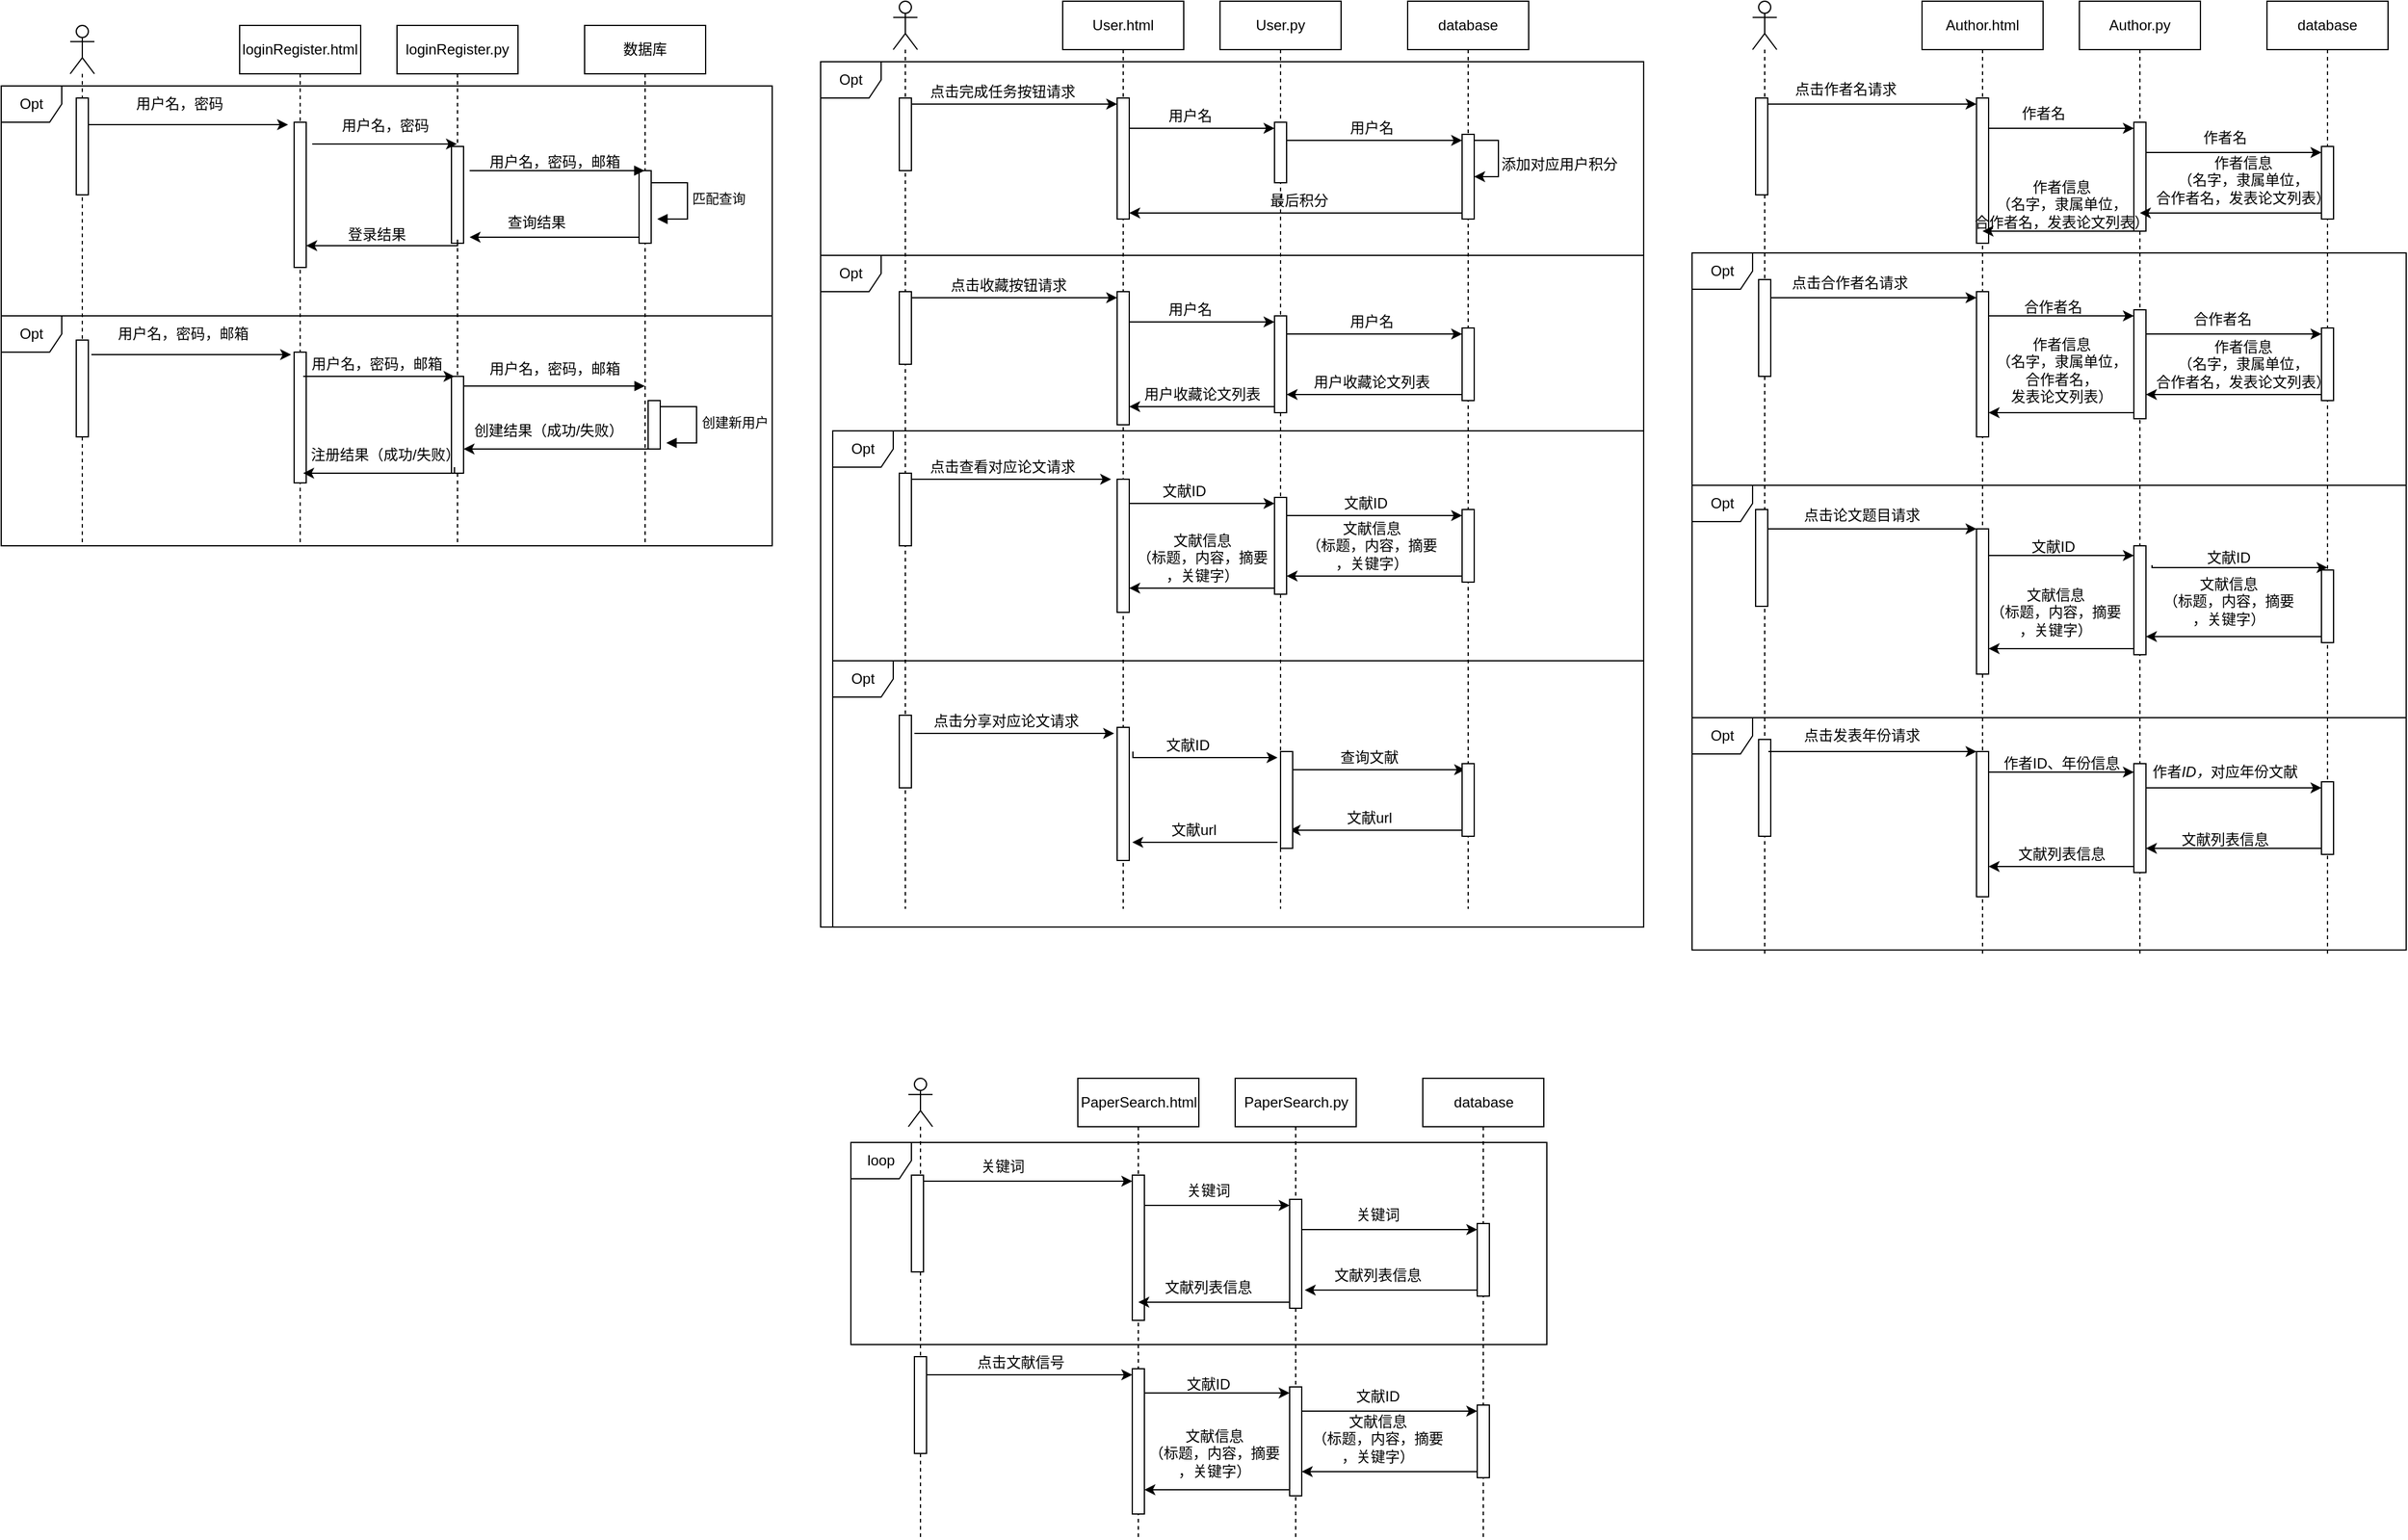 <mxfile version="22.0.6" type="github">
  <diagram name="Page-1" id="13e1069c-82ec-6db2-03f1-153e76fe0fe0">
    <mxGraphModel dx="1386" dy="1643" grid="1" gridSize="10" guides="1" tooltips="1" connect="1" arrows="1" fold="1" page="1" pageScale="1" pageWidth="1100" pageHeight="850" background="none" math="0" shadow="0">
      <root>
        <mxCell id="0" />
        <mxCell id="1" parent="0" />
        <mxCell id="PzoKav7dEEls6F5gKGj7-4" value="loginRegister.html" style="shape=umlLifeline;perimeter=lifelinePerimeter;whiteSpace=wrap;html=1;container=1;dropTarget=0;collapsible=0;recursiveResize=0;outlineConnect=0;portConstraint=eastwest;newEdgeStyle={&quot;edgeStyle&quot;:&quot;elbowEdgeStyle&quot;,&quot;elbow&quot;:&quot;vertical&quot;,&quot;curved&quot;:0,&quot;rounded&quot;:0};" parent="1" vertex="1">
          <mxGeometry x="360" y="-30" width="100" height="430" as="geometry" />
        </mxCell>
        <mxCell id="PzoKav7dEEls6F5gKGj7-5" value="" style="html=1;points=[[0,0,0,0,5],[0,1,0,0,-5],[1,0,0,0,5],[1,1,0,0,-5]];perimeter=orthogonalPerimeter;outlineConnect=0;targetShapes=umlLifeline;portConstraint=eastwest;newEdgeStyle={&quot;curved&quot;:0,&quot;rounded&quot;:0};" parent="PzoKav7dEEls6F5gKGj7-4" vertex="1">
          <mxGeometry x="45" y="80" width="10" height="120" as="geometry" />
        </mxCell>
        <mxCell id="PzoKav7dEEls6F5gKGj7-231" value="" style="html=1;points=[[0,0,0,0,5],[0,1,0,0,-5],[1,0,0,0,5],[1,1,0,0,-5]];perimeter=orthogonalPerimeter;outlineConnect=0;targetShapes=umlLifeline;portConstraint=eastwest;newEdgeStyle={&quot;curved&quot;:0,&quot;rounded&quot;:0};" parent="PzoKav7dEEls6F5gKGj7-4" vertex="1">
          <mxGeometry x="45" y="270" width="10" height="108" as="geometry" />
        </mxCell>
        <mxCell id="PzoKav7dEEls6F5gKGj7-16" value="数据库" style="shape=umlLifeline;perimeter=lifelinePerimeter;whiteSpace=wrap;html=1;container=1;dropTarget=0;collapsible=0;recursiveResize=0;outlineConnect=0;portConstraint=eastwest;newEdgeStyle={&quot;edgeStyle&quot;:&quot;elbowEdgeStyle&quot;,&quot;elbow&quot;:&quot;vertical&quot;,&quot;curved&quot;:0,&quot;rounded&quot;:0};" parent="1" vertex="1">
          <mxGeometry x="645" y="-30" width="100" height="430" as="geometry" />
        </mxCell>
        <mxCell id="PzoKav7dEEls6F5gKGj7-17" value="" style="html=1;points=[[0,0,0,0,5],[0,1,0,0,-5],[1,0,0,0,5],[1,1,0,0,-5]];perimeter=orthogonalPerimeter;outlineConnect=0;targetShapes=umlLifeline;portConstraint=eastwest;newEdgeStyle={&quot;curved&quot;:0,&quot;rounded&quot;:0};" parent="PzoKav7dEEls6F5gKGj7-16" vertex="1">
          <mxGeometry x="45" y="120" width="10" height="60" as="geometry" />
        </mxCell>
        <mxCell id="PzoKav7dEEls6F5gKGj7-27" value="匹配查询" style="html=1;align=left;spacingLeft=2;endArrow=block;rounded=0;edgeStyle=orthogonalEdgeStyle;curved=0;rounded=0;" parent="PzoKav7dEEls6F5gKGj7-16" edge="1">
          <mxGeometry relative="1" as="geometry">
            <mxPoint x="55" y="130" as="sourcePoint" />
            <Array as="points">
              <mxPoint x="85" y="160" />
            </Array>
            <mxPoint x="60" y="160" as="targetPoint" />
          </mxGeometry>
        </mxCell>
        <mxCell id="PzoKav7dEEls6F5gKGj7-20" value="" style="shape=umlLifeline;perimeter=lifelinePerimeter;whiteSpace=wrap;html=1;container=1;dropTarget=0;collapsible=0;recursiveResize=0;outlineConnect=0;portConstraint=eastwest;newEdgeStyle={&quot;curved&quot;:0,&quot;rounded&quot;:0};participant=umlActor;" parent="1" vertex="1">
          <mxGeometry x="220" y="-30" width="20" height="430" as="geometry" />
        </mxCell>
        <mxCell id="PzoKav7dEEls6F5gKGj7-21" value="" style="html=1;points=[[0,0,0,0,5],[0,1,0,0,-5],[1,0,0,0,5],[1,1,0,0,-5]];perimeter=orthogonalPerimeter;outlineConnect=0;targetShapes=umlLifeline;portConstraint=eastwest;newEdgeStyle={&quot;curved&quot;:0,&quot;rounded&quot;:0};" parent="PzoKav7dEEls6F5gKGj7-20" vertex="1">
          <mxGeometry x="5" y="60" width="10" height="80" as="geometry" />
        </mxCell>
        <mxCell id="PzoKav7dEEls6F5gKGj7-230" value="" style="html=1;points=[[0,0,0,0,5],[0,1,0,0,-5],[1,0,0,0,5],[1,1,0,0,-5]];perimeter=orthogonalPerimeter;outlineConnect=0;targetShapes=umlLifeline;portConstraint=eastwest;newEdgeStyle={&quot;curved&quot;:0,&quot;rounded&quot;:0};" parent="PzoKav7dEEls6F5gKGj7-20" vertex="1">
          <mxGeometry x="5" y="260" width="10" height="80" as="geometry" />
        </mxCell>
        <mxCell id="PzoKav7dEEls6F5gKGj7-22" style="edgeStyle=orthogonalEdgeStyle;rounded=0;orthogonalLoop=1;jettySize=auto;html=1;curved=0;" parent="1" edge="1">
          <mxGeometry relative="1" as="geometry">
            <mxPoint x="235" y="52" as="sourcePoint" />
            <mxPoint x="400" y="52" as="targetPoint" />
          </mxGeometry>
        </mxCell>
        <mxCell id="PzoKav7dEEls6F5gKGj7-23" value="用户名，密码" style="text;html=1;align=center;verticalAlign=middle;resizable=0;points=[];autosize=1;strokeColor=none;fillColor=none;" parent="1" vertex="1">
          <mxGeometry x="260" y="20" width="100" height="30" as="geometry" />
        </mxCell>
        <mxCell id="PzoKav7dEEls6F5gKGj7-7" value="" style="html=1;align=left;spacingLeft=2;endArrow=block;rounded=0;edgeStyle=orthogonalEdgeStyle;rounded=0;" parent="1" target="PzoKav7dEEls6F5gKGj7-16" edge="1">
          <mxGeometry x="-0.003" relative="1" as="geometry">
            <mxPoint x="550" y="90" as="sourcePoint" />
            <Array as="points">
              <mxPoint x="550" y="90" />
            </Array>
            <mxPoint x="694.5" y="110" as="targetPoint" />
            <mxPoint as="offset" />
          </mxGeometry>
        </mxCell>
        <mxCell id="PzoKav7dEEls6F5gKGj7-24" value="用户名，密码，邮箱" style="text;html=1;align=center;verticalAlign=middle;resizable=0;points=[];autosize=1;strokeColor=none;fillColor=none;" parent="1" vertex="1">
          <mxGeometry x="555" y="68" width="130" height="30" as="geometry" />
        </mxCell>
        <mxCell id="PzoKav7dEEls6F5gKGj7-28" style="edgeStyle=orthogonalEdgeStyle;rounded=0;orthogonalLoop=1;jettySize=auto;html=1;curved=0;exitX=0;exitY=1;exitDx=0;exitDy=-5;exitPerimeter=0;" parent="1" source="PzoKav7dEEls6F5gKGj7-17" edge="1">
          <mxGeometry relative="1" as="geometry">
            <mxPoint x="550" y="145" as="targetPoint" />
            <Array as="points">
              <mxPoint x="585" y="145" />
              <mxPoint x="585" y="145" />
            </Array>
          </mxGeometry>
        </mxCell>
        <mxCell id="PzoKav7dEEls6F5gKGj7-29" value="查询结果" style="text;html=1;align=center;verticalAlign=middle;resizable=0;points=[];autosize=1;strokeColor=none;fillColor=none;" parent="1" vertex="1">
          <mxGeometry x="570" y="118" width="70" height="30" as="geometry" />
        </mxCell>
        <mxCell id="PzoKav7dEEls6F5gKGj7-141" value="loginRegister.py" style="shape=umlLifeline;perimeter=lifelinePerimeter;whiteSpace=wrap;html=1;container=1;dropTarget=0;collapsible=0;recursiveResize=0;outlineConnect=0;portConstraint=eastwest;newEdgeStyle={&quot;edgeStyle&quot;:&quot;elbowEdgeStyle&quot;,&quot;elbow&quot;:&quot;vertical&quot;,&quot;curved&quot;:0,&quot;rounded&quot;:0};" parent="1" vertex="1">
          <mxGeometry x="490" y="-30" width="100" height="430" as="geometry" />
        </mxCell>
        <mxCell id="PzoKav7dEEls6F5gKGj7-142" value="" style="html=1;points=[[0,0,0,0,5],[0,1,0,0,-5],[1,0,0,0,5],[1,1,0,0,-5]];perimeter=orthogonalPerimeter;outlineConnect=0;targetShapes=umlLifeline;portConstraint=eastwest;newEdgeStyle={&quot;curved&quot;:0,&quot;rounded&quot;:0};" parent="PzoKav7dEEls6F5gKGj7-141" vertex="1">
          <mxGeometry x="45" y="100" width="10" height="80" as="geometry" />
        </mxCell>
        <mxCell id="PzoKav7dEEls6F5gKGj7-232" value="" style="html=1;points=[[0,0,0,0,5],[0,1,0,0,-5],[1,0,0,0,5],[1,1,0,0,-5]];perimeter=orthogonalPerimeter;outlineConnect=0;targetShapes=umlLifeline;portConstraint=eastwest;newEdgeStyle={&quot;curved&quot;:0,&quot;rounded&quot;:0};" parent="PzoKav7dEEls6F5gKGj7-141" vertex="1">
          <mxGeometry x="45" y="290" width="10" height="80" as="geometry" />
        </mxCell>
        <mxCell id="PzoKav7dEEls6F5gKGj7-146" value="" style="endArrow=classic;html=1;rounded=0;" parent="1" edge="1">
          <mxGeometry width="50" height="50" relative="1" as="geometry">
            <mxPoint x="420" y="68" as="sourcePoint" />
            <mxPoint x="539.5" y="68" as="targetPoint" />
            <Array as="points">
              <mxPoint x="470" y="68" />
            </Array>
          </mxGeometry>
        </mxCell>
        <mxCell id="PzoKav7dEEls6F5gKGj7-147" value="用户名，密码" style="text;html=1;align=center;verticalAlign=middle;resizable=0;points=[];autosize=1;strokeColor=none;fillColor=none;" parent="1" vertex="1">
          <mxGeometry x="430" y="38" width="100" height="30" as="geometry" />
        </mxCell>
        <mxCell id="PzoKav7dEEls6F5gKGj7-148" style="edgeStyle=orthogonalEdgeStyle;rounded=0;orthogonalLoop=1;jettySize=auto;html=1;curved=0;exitX=0;exitY=1;exitDx=0;exitDy=-5;exitPerimeter=0;" parent="1" edge="1">
          <mxGeometry relative="1" as="geometry">
            <mxPoint x="540" y="147" as="sourcePoint" />
            <mxPoint x="415" y="152" as="targetPoint" />
            <Array as="points">
              <mxPoint x="540" y="152" />
            </Array>
          </mxGeometry>
        </mxCell>
        <mxCell id="PzoKav7dEEls6F5gKGj7-150" value="User.html" style="shape=umlLifeline;perimeter=lifelinePerimeter;whiteSpace=wrap;html=1;container=1;dropTarget=0;collapsible=0;recursiveResize=0;outlineConnect=0;portConstraint=eastwest;newEdgeStyle={&quot;edgeStyle&quot;:&quot;elbowEdgeStyle&quot;,&quot;elbow&quot;:&quot;vertical&quot;,&quot;curved&quot;:0,&quot;rounded&quot;:0};" parent="1" vertex="1">
          <mxGeometry x="1040" y="-50" width="100" height="750" as="geometry" />
        </mxCell>
        <mxCell id="PzoKav7dEEls6F5gKGj7-151" value="" style="html=1;points=[[0,0,0,0,5],[0,1,0,0,-5],[1,0,0,0,5],[1,1,0,0,-5]];perimeter=orthogonalPerimeter;outlineConnect=0;targetShapes=umlLifeline;portConstraint=eastwest;newEdgeStyle={&quot;curved&quot;:0,&quot;rounded&quot;:0};" parent="PzoKav7dEEls6F5gKGj7-150" vertex="1">
          <mxGeometry x="45" y="80" width="10" height="100" as="geometry" />
        </mxCell>
        <mxCell id="PzoKav7dEEls6F5gKGj7-243" value="" style="html=1;points=[[0,0,0,0,5],[0,1,0,0,-5],[1,0,0,0,5],[1,1,0,0,-5]];perimeter=orthogonalPerimeter;outlineConnect=0;targetShapes=umlLifeline;portConstraint=eastwest;newEdgeStyle={&quot;curved&quot;:0,&quot;rounded&quot;:0};" parent="PzoKav7dEEls6F5gKGj7-150" vertex="1">
          <mxGeometry x="45" y="395" width="10" height="110" as="geometry" />
        </mxCell>
        <mxCell id="PzoKav7dEEls6F5gKGj7-284" value="" style="html=1;points=[[0,0,0,0,5],[0,1,0,0,-5],[1,0,0,0,5],[1,1,0,0,-5]];perimeter=orthogonalPerimeter;outlineConnect=0;targetShapes=umlLifeline;portConstraint=eastwest;newEdgeStyle={&quot;curved&quot;:0,&quot;rounded&quot;:0};" parent="PzoKav7dEEls6F5gKGj7-150" vertex="1">
          <mxGeometry x="45" y="600" width="10" height="110" as="geometry" />
        </mxCell>
        <mxCell id="PzoKav7dEEls6F5gKGj7-152" value="database" style="shape=umlLifeline;perimeter=lifelinePerimeter;whiteSpace=wrap;html=1;container=1;dropTarget=0;collapsible=0;recursiveResize=0;outlineConnect=0;portConstraint=eastwest;newEdgeStyle={&quot;edgeStyle&quot;:&quot;elbowEdgeStyle&quot;,&quot;elbow&quot;:&quot;vertical&quot;,&quot;curved&quot;:0,&quot;rounded&quot;:0};" parent="1" vertex="1">
          <mxGeometry x="1325" y="-50" width="100" height="750" as="geometry" />
        </mxCell>
        <mxCell id="PzoKav7dEEls6F5gKGj7-153" value="" style="html=1;points=[[0,0,0,0,5],[0,1,0,0,-5],[1,0,0,0,5],[1,1,0,0,-5]];perimeter=orthogonalPerimeter;outlineConnect=0;targetShapes=umlLifeline;portConstraint=eastwest;newEdgeStyle={&quot;curved&quot;:0,&quot;rounded&quot;:0};" parent="PzoKav7dEEls6F5gKGj7-152" vertex="1">
          <mxGeometry x="45" y="110" width="10" height="70" as="geometry" />
        </mxCell>
        <mxCell id="PzoKav7dEEls6F5gKGj7-179" value="" style="html=1;points=[[0,0,0,0,5],[0,1,0,0,-5],[1,0,0,0,5],[1,1,0,0,-5]];perimeter=orthogonalPerimeter;outlineConnect=0;targetShapes=umlLifeline;portConstraint=eastwest;newEdgeStyle={&quot;curved&quot;:0,&quot;rounded&quot;:0};" parent="PzoKav7dEEls6F5gKGj7-152" vertex="1">
          <mxGeometry x="45" y="270" width="10" height="60" as="geometry" />
        </mxCell>
        <mxCell id="PzoKav7dEEls6F5gKGj7-188" style="edgeStyle=orthogonalEdgeStyle;rounded=0;orthogonalLoop=1;jettySize=auto;html=1;curved=0;exitX=1;exitY=0;exitDx=0;exitDy=5;exitPerimeter=0;" parent="PzoKav7dEEls6F5gKGj7-152" source="PzoKav7dEEls6F5gKGj7-153" target="PzoKav7dEEls6F5gKGj7-153" edge="1">
          <mxGeometry relative="1" as="geometry" />
        </mxCell>
        <mxCell id="PzoKav7dEEls6F5gKGj7-239" value="" style="html=1;points=[[0,0,0,0,5],[0,1,0,0,-5],[1,0,0,0,5],[1,1,0,0,-5]];perimeter=orthogonalPerimeter;outlineConnect=0;targetShapes=umlLifeline;portConstraint=eastwest;newEdgeStyle={&quot;curved&quot;:0,&quot;rounded&quot;:0};" parent="PzoKav7dEEls6F5gKGj7-152" vertex="1">
          <mxGeometry x="45" y="420" width="10" height="60" as="geometry" />
        </mxCell>
        <mxCell id="PzoKav7dEEls6F5gKGj7-155" value="" style="shape=umlLifeline;perimeter=lifelinePerimeter;whiteSpace=wrap;html=1;container=1;dropTarget=0;collapsible=0;recursiveResize=0;outlineConnect=0;portConstraint=eastwest;newEdgeStyle={&quot;curved&quot;:0,&quot;rounded&quot;:0};participant=umlActor;" parent="1" vertex="1">
          <mxGeometry x="900" y="-50" width="20" height="750" as="geometry" />
        </mxCell>
        <mxCell id="PzoKav7dEEls6F5gKGj7-178" style="edgeStyle=orthogonalEdgeStyle;rounded=0;orthogonalLoop=1;jettySize=auto;html=1;curved=0;entryX=0;entryY=0;entryDx=0;entryDy=5;entryPerimeter=0;" parent="PzoKav7dEEls6F5gKGj7-155" source="PzoKav7dEEls6F5gKGj7-177" edge="1">
          <mxGeometry relative="1" as="geometry">
            <mxPoint x="185" y="245" as="targetPoint" />
            <Array as="points">
              <mxPoint x="60" y="245" />
              <mxPoint x="60" y="245" />
            </Array>
          </mxGeometry>
        </mxCell>
        <mxCell id="PzoKav7dEEls6F5gKGj7-244" value="" style="html=1;points=[[0,0,0,0,5],[0,1,0,0,-5],[1,0,0,0,5],[1,1,0,0,-5]];perimeter=orthogonalPerimeter;outlineConnect=0;targetShapes=umlLifeline;portConstraint=eastwest;newEdgeStyle={&quot;curved&quot;:0,&quot;rounded&quot;:0};" parent="PzoKav7dEEls6F5gKGj7-155" vertex="1">
          <mxGeometry x="5" y="390" width="10" height="60" as="geometry" />
        </mxCell>
        <mxCell id="PzoKav7dEEls6F5gKGj7-283" value="" style="html=1;points=[[0,0,0,0,5],[0,1,0,0,-5],[1,0,0,0,5],[1,1,0,0,-5]];perimeter=orthogonalPerimeter;outlineConnect=0;targetShapes=umlLifeline;portConstraint=eastwest;newEdgeStyle={&quot;curved&quot;:0,&quot;rounded&quot;:0};" parent="PzoKav7dEEls6F5gKGj7-155" vertex="1">
          <mxGeometry x="5" y="590" width="10" height="60" as="geometry" />
        </mxCell>
        <mxCell id="PzoKav7dEEls6F5gKGj7-157" value="User.py" style="shape=umlLifeline;perimeter=lifelinePerimeter;whiteSpace=wrap;html=1;container=1;dropTarget=0;collapsible=0;recursiveResize=0;outlineConnect=0;portConstraint=eastwest;newEdgeStyle={&quot;edgeStyle&quot;:&quot;elbowEdgeStyle&quot;,&quot;elbow&quot;:&quot;vertical&quot;,&quot;curved&quot;:0,&quot;rounded&quot;:0};" parent="1" vertex="1">
          <mxGeometry x="1170" y="-50" width="100" height="750" as="geometry" />
        </mxCell>
        <mxCell id="PzoKav7dEEls6F5gKGj7-158" value="" style="html=1;points=[[0,0,0,0,5],[0,1,0,0,-5],[1,0,0,0,5],[1,1,0,0,-5]];perimeter=orthogonalPerimeter;outlineConnect=0;targetShapes=umlLifeline;portConstraint=eastwest;newEdgeStyle={&quot;curved&quot;:0,&quot;rounded&quot;:0};" parent="PzoKav7dEEls6F5gKGj7-157" vertex="1">
          <mxGeometry x="45" y="100" width="10" height="50" as="geometry" />
        </mxCell>
        <mxCell id="PzoKav7dEEls6F5gKGj7-183" style="rounded=0;orthogonalLoop=1;jettySize=auto;html=1;exitX=0;exitY=0;exitDx=0;exitDy=5;exitPerimeter=0;endArrow=none;endFill=0;" parent="PzoKav7dEEls6F5gKGj7-157" source="PzoKav7dEEls6F5gKGj7-158" target="PzoKav7dEEls6F5gKGj7-158" edge="1">
          <mxGeometry relative="1" as="geometry" />
        </mxCell>
        <mxCell id="PzoKav7dEEls6F5gKGj7-254" value="" style="html=1;points=[[0,0,0,0,5],[0,1,0,0,-5],[1,0,0,0,5],[1,1,0,0,-5]];perimeter=orthogonalPerimeter;outlineConnect=0;targetShapes=umlLifeline;portConstraint=eastwest;newEdgeStyle={&quot;curved&quot;:0,&quot;rounded&quot;:0};" parent="PzoKav7dEEls6F5gKGj7-157" vertex="1">
          <mxGeometry x="45" y="410" width="10" height="80" as="geometry" />
        </mxCell>
        <mxCell id="PzoKav7dEEls6F5gKGj7-159" value="PaperSearch.html" style="shape=umlLifeline;perimeter=lifelinePerimeter;whiteSpace=wrap;html=1;container=1;dropTarget=0;collapsible=0;recursiveResize=0;outlineConnect=0;portConstraint=eastwest;newEdgeStyle={&quot;edgeStyle&quot;:&quot;elbowEdgeStyle&quot;,&quot;elbow&quot;:&quot;vertical&quot;,&quot;curved&quot;:0,&quot;rounded&quot;:0};" parent="1" vertex="1">
          <mxGeometry x="1052.5" y="840" width="100" height="380" as="geometry" />
        </mxCell>
        <mxCell id="PzoKav7dEEls6F5gKGj7-160" value="" style="html=1;points=[[0,0,0,0,5],[0,1,0,0,-5],[1,0,0,0,5],[1,1,0,0,-5]];perimeter=orthogonalPerimeter;outlineConnect=0;targetShapes=umlLifeline;portConstraint=eastwest;newEdgeStyle={&quot;curved&quot;:0,&quot;rounded&quot;:0};" parent="PzoKav7dEEls6F5gKGj7-159" vertex="1">
          <mxGeometry x="45" y="80" width="10" height="120" as="geometry" />
        </mxCell>
        <mxCell id="PzoKav7dEEls6F5gKGj7-302" value="" style="html=1;points=[[0,0,0,0,5],[0,1,0,0,-5],[1,0,0,0,5],[1,1,0,0,-5]];perimeter=orthogonalPerimeter;outlineConnect=0;targetShapes=umlLifeline;portConstraint=eastwest;newEdgeStyle={&quot;curved&quot;:0,&quot;rounded&quot;:0};" parent="PzoKav7dEEls6F5gKGj7-159" vertex="1">
          <mxGeometry x="45" y="240" width="10" height="120" as="geometry" />
        </mxCell>
        <mxCell id="PzoKav7dEEls6F5gKGj7-161" value="database" style="shape=umlLifeline;perimeter=lifelinePerimeter;whiteSpace=wrap;html=1;container=1;dropTarget=0;collapsible=0;recursiveResize=0;outlineConnect=0;portConstraint=eastwest;newEdgeStyle={&quot;edgeStyle&quot;:&quot;elbowEdgeStyle&quot;,&quot;elbow&quot;:&quot;vertical&quot;,&quot;curved&quot;:0,&quot;rounded&quot;:0};" parent="1" vertex="1">
          <mxGeometry x="1337.5" y="840" width="100" height="380" as="geometry" />
        </mxCell>
        <mxCell id="PzoKav7dEEls6F5gKGj7-162" value="" style="html=1;points=[[0,0,0,0,5],[0,1,0,0,-5],[1,0,0,0,5],[1,1,0,0,-5]];perimeter=orthogonalPerimeter;outlineConnect=0;targetShapes=umlLifeline;portConstraint=eastwest;newEdgeStyle={&quot;curved&quot;:0,&quot;rounded&quot;:0};" parent="PzoKav7dEEls6F5gKGj7-161" vertex="1">
          <mxGeometry x="45" y="120" width="10" height="60" as="geometry" />
        </mxCell>
        <mxCell id="PzoKav7dEEls6F5gKGj7-306" value="" style="html=1;points=[[0,0,0,0,5],[0,1,0,0,-5],[1,0,0,0,5],[1,1,0,0,-5]];perimeter=orthogonalPerimeter;outlineConnect=0;targetShapes=umlLifeline;portConstraint=eastwest;newEdgeStyle={&quot;curved&quot;:0,&quot;rounded&quot;:0};" parent="PzoKav7dEEls6F5gKGj7-161" vertex="1">
          <mxGeometry x="45" y="270" width="10" height="60" as="geometry" />
        </mxCell>
        <mxCell id="PzoKav7dEEls6F5gKGj7-164" value="" style="shape=umlLifeline;perimeter=lifelinePerimeter;whiteSpace=wrap;html=1;container=1;dropTarget=0;collapsible=0;recursiveResize=0;outlineConnect=0;portConstraint=eastwest;newEdgeStyle={&quot;curved&quot;:0,&quot;rounded&quot;:0};participant=umlActor;" parent="1" vertex="1">
          <mxGeometry x="912.5" y="840" width="20" height="380" as="geometry" />
        </mxCell>
        <mxCell id="PzoKav7dEEls6F5gKGj7-165" value="" style="html=1;points=[[0,0,0,0,5],[0,1,0,0,-5],[1,0,0,0,5],[1,1,0,0,-5]];perimeter=orthogonalPerimeter;outlineConnect=0;targetShapes=umlLifeline;portConstraint=eastwest;newEdgeStyle={&quot;curved&quot;:0,&quot;rounded&quot;:0};" parent="PzoKav7dEEls6F5gKGj7-164" vertex="1">
          <mxGeometry x="2.5" y="80" width="10" height="80" as="geometry" />
        </mxCell>
        <mxCell id="PzoKav7dEEls6F5gKGj7-299" value="" style="html=1;points=[[0,0,0,0,5],[0,1,0,0,-5],[1,0,0,0,5],[1,1,0,0,-5]];perimeter=orthogonalPerimeter;outlineConnect=0;targetShapes=umlLifeline;portConstraint=eastwest;newEdgeStyle={&quot;curved&quot;:0,&quot;rounded&quot;:0};" parent="PzoKav7dEEls6F5gKGj7-164" vertex="1">
          <mxGeometry x="5" y="230" width="10" height="80" as="geometry" />
        </mxCell>
        <mxCell id="PzoKav7dEEls6F5gKGj7-166" value="PaperSearch.py" style="shape=umlLifeline;perimeter=lifelinePerimeter;whiteSpace=wrap;html=1;container=1;dropTarget=0;collapsible=0;recursiveResize=0;outlineConnect=0;portConstraint=eastwest;newEdgeStyle={&quot;edgeStyle&quot;:&quot;elbowEdgeStyle&quot;,&quot;elbow&quot;:&quot;vertical&quot;,&quot;curved&quot;:0,&quot;rounded&quot;:0};" parent="1" vertex="1">
          <mxGeometry x="1182.5" y="840" width="100" height="380" as="geometry" />
        </mxCell>
        <mxCell id="PzoKav7dEEls6F5gKGj7-167" value="" style="html=1;points=[[0,0,0,0,5],[0,1,0,0,-5],[1,0,0,0,5],[1,1,0,0,-5]];perimeter=orthogonalPerimeter;outlineConnect=0;targetShapes=umlLifeline;portConstraint=eastwest;newEdgeStyle={&quot;curved&quot;:0,&quot;rounded&quot;:0};" parent="PzoKav7dEEls6F5gKGj7-166" vertex="1">
          <mxGeometry x="45" y="100" width="10" height="90" as="geometry" />
        </mxCell>
        <mxCell id="PzoKav7dEEls6F5gKGj7-305" value="" style="html=1;points=[[0,0,0,0,5],[0,1,0,0,-5],[1,0,0,0,5],[1,1,0,0,-5]];perimeter=orthogonalPerimeter;outlineConnect=0;targetShapes=umlLifeline;portConstraint=eastwest;newEdgeStyle={&quot;curved&quot;:0,&quot;rounded&quot;:0};" parent="PzoKav7dEEls6F5gKGj7-166" vertex="1">
          <mxGeometry x="45" y="255" width="10" height="90" as="geometry" />
        </mxCell>
        <mxCell id="PzoKav7dEEls6F5gKGj7-168" style="edgeStyle=orthogonalEdgeStyle;rounded=0;orthogonalLoop=1;jettySize=auto;html=1;curved=0;entryX=0;entryY=0;entryDx=0;entryDy=5;entryPerimeter=0;" parent="1" source="PzoKav7dEEls6F5gKGj7-156" target="PzoKav7dEEls6F5gKGj7-151" edge="1">
          <mxGeometry relative="1" as="geometry">
            <Array as="points">
              <mxPoint x="960" y="35" />
              <mxPoint x="960" y="35" />
            </Array>
          </mxGeometry>
        </mxCell>
        <mxCell id="PzoKav7dEEls6F5gKGj7-171" value="Opt" style="shape=umlFrame;whiteSpace=wrap;html=1;pointerEvents=0;recursiveResize=0;container=1;collapsible=0;width=50;" parent="1" vertex="1">
          <mxGeometry x="840" width="680" height="715" as="geometry" />
        </mxCell>
        <mxCell id="PzoKav7dEEls6F5gKGj7-173" value="Opt" style="shape=umlFrame;whiteSpace=wrap;html=1;pointerEvents=0;recursiveResize=0;container=1;collapsible=0;width=50;" parent="PzoKav7dEEls6F5gKGj7-171" vertex="1">
          <mxGeometry y="160" width="680" height="555" as="geometry" />
        </mxCell>
        <mxCell id="PzoKav7dEEls6F5gKGj7-198" style="edgeStyle=orthogonalEdgeStyle;rounded=0;orthogonalLoop=1;jettySize=auto;html=1;curved=0;exitX=0;exitY=1;exitDx=0;exitDy=-5;exitPerimeter=0;" parent="PzoKav7dEEls6F5gKGj7-173" source="PzoKav7dEEls6F5gKGj7-175" target="PzoKav7dEEls6F5gKGj7-176" edge="1">
          <mxGeometry relative="1" as="geometry">
            <Array as="points">
              <mxPoint x="290" y="125" />
              <mxPoint x="290" y="125" />
            </Array>
          </mxGeometry>
        </mxCell>
        <mxCell id="PzoKav7dEEls6F5gKGj7-175" value="" style="html=1;points=[[0,0,0,0,5],[0,1,0,0,-5],[1,0,0,0,5],[1,1,0,0,-5]];perimeter=orthogonalPerimeter;outlineConnect=0;targetShapes=umlLifeline;portConstraint=eastwest;newEdgeStyle={&quot;curved&quot;:0,&quot;rounded&quot;:0};" parent="PzoKav7dEEls6F5gKGj7-173" vertex="1">
          <mxGeometry x="375" y="50" width="10" height="80" as="geometry" />
        </mxCell>
        <mxCell id="PzoKav7dEEls6F5gKGj7-176" value="" style="html=1;points=[[0,0,0,0,5],[0,1,0,0,-5],[1,0,0,0,5],[1,1,0,0,-5]];perimeter=orthogonalPerimeter;outlineConnect=0;targetShapes=umlLifeline;portConstraint=eastwest;newEdgeStyle={&quot;curved&quot;:0,&quot;rounded&quot;:0};" parent="PzoKav7dEEls6F5gKGj7-173" vertex="1">
          <mxGeometry x="245" y="30" width="10" height="110" as="geometry" />
        </mxCell>
        <mxCell id="PzoKav7dEEls6F5gKGj7-177" value="" style="html=1;points=[[0,0,0,0,5],[0,1,0,0,-5],[1,0,0,0,5],[1,1,0,0,-5]];perimeter=orthogonalPerimeter;outlineConnect=0;targetShapes=umlLifeline;portConstraint=eastwest;newEdgeStyle={&quot;curved&quot;:0,&quot;rounded&quot;:0};" parent="PzoKav7dEEls6F5gKGj7-173" vertex="1">
          <mxGeometry x="65" y="30" width="10" height="60" as="geometry" />
        </mxCell>
        <mxCell id="PzoKav7dEEls6F5gKGj7-182" value="点击收藏按钮请求" style="text;html=1;align=center;verticalAlign=middle;resizable=0;points=[];autosize=1;strokeColor=none;fillColor=none;" parent="PzoKav7dEEls6F5gKGj7-173" vertex="1">
          <mxGeometry x="95" y="10" width="120" height="30" as="geometry" />
        </mxCell>
        <mxCell id="PzoKav7dEEls6F5gKGj7-192" value="用户名" style="text;html=1;align=center;verticalAlign=middle;resizable=0;points=[];autosize=1;strokeColor=none;fillColor=none;" parent="PzoKav7dEEls6F5gKGj7-173" vertex="1">
          <mxGeometry x="275" y="30" width="60" height="30" as="geometry" />
        </mxCell>
        <mxCell id="PzoKav7dEEls6F5gKGj7-193" value="用户名" style="text;html=1;align=center;verticalAlign=middle;resizable=0;points=[];autosize=1;strokeColor=none;fillColor=none;" parent="PzoKav7dEEls6F5gKGj7-173" vertex="1">
          <mxGeometry x="425" y="40" width="60" height="30" as="geometry" />
        </mxCell>
        <mxCell id="PzoKav7dEEls6F5gKGj7-194" style="edgeStyle=orthogonalEdgeStyle;rounded=0;orthogonalLoop=1;jettySize=auto;html=1;curved=0;exitX=1;exitY=0;exitDx=0;exitDy=5;exitPerimeter=0;entryX=0;entryY=0;entryDx=0;entryDy=5;entryPerimeter=0;" parent="PzoKav7dEEls6F5gKGj7-173" edge="1">
          <mxGeometry relative="1" as="geometry">
            <mxPoint x="255" y="35" as="sourcePoint" />
            <mxPoint x="375" y="55" as="targetPoint" />
            <Array as="points">
              <mxPoint x="255" y="55" />
            </Array>
          </mxGeometry>
        </mxCell>
        <mxCell id="PzoKav7dEEls6F5gKGj7-195" style="edgeStyle=orthogonalEdgeStyle;rounded=0;orthogonalLoop=1;jettySize=auto;html=1;curved=0;exitX=1;exitY=0;exitDx=0;exitDy=5;exitPerimeter=0;entryX=0;entryY=0;entryDx=0;entryDy=5;entryPerimeter=0;" parent="PzoKav7dEEls6F5gKGj7-173" edge="1">
          <mxGeometry relative="1" as="geometry">
            <mxPoint x="385" y="55" as="sourcePoint" />
            <mxPoint x="530" y="65" as="targetPoint" />
            <Array as="points">
              <mxPoint x="385" y="65" />
            </Array>
          </mxGeometry>
        </mxCell>
        <mxCell id="PzoKav7dEEls6F5gKGj7-197" value="用户收藏论文列表" style="text;html=1;align=center;verticalAlign=middle;resizable=0;points=[];autosize=1;strokeColor=none;fillColor=none;" parent="PzoKav7dEEls6F5gKGj7-173" vertex="1">
          <mxGeometry x="395" y="90" width="120" height="30" as="geometry" />
        </mxCell>
        <mxCell id="PzoKav7dEEls6F5gKGj7-199" value="用户收藏论文列表" style="text;html=1;align=center;verticalAlign=middle;resizable=0;points=[];autosize=1;strokeColor=none;fillColor=none;" parent="PzoKav7dEEls6F5gKGj7-173" vertex="1">
          <mxGeometry x="255" y="100" width="120" height="30" as="geometry" />
        </mxCell>
        <mxCell id="PzoKav7dEEls6F5gKGj7-200" value="Opt" style="shape=umlFrame;whiteSpace=wrap;html=1;pointerEvents=0;recursiveResize=0;container=1;collapsible=0;width=50;" parent="PzoKav7dEEls6F5gKGj7-173" vertex="1">
          <mxGeometry x="10" y="145" width="670" height="410" as="geometry" />
        </mxCell>
        <mxCell id="PzoKav7dEEls6F5gKGj7-202" value="Opt" style="shape=umlFrame;whiteSpace=wrap;html=1;pointerEvents=0;recursiveResize=0;container=1;collapsible=0;width=50;" parent="PzoKav7dEEls6F5gKGj7-200" vertex="1">
          <mxGeometry y="190" width="670" height="220" as="geometry" />
        </mxCell>
        <mxCell id="PzoKav7dEEls6F5gKGj7-273" style="edgeStyle=orthogonalEdgeStyle;rounded=0;orthogonalLoop=1;jettySize=auto;html=1;curved=0;entryX=0;entryY=0;entryDx=0;entryDy=5;entryPerimeter=0;" parent="PzoKav7dEEls6F5gKGj7-202" edge="1">
          <mxGeometry relative="1" as="geometry">
            <mxPoint x="232.5" y="60" as="targetPoint" />
            <Array as="points">
              <mxPoint x="107.5" y="60" />
              <mxPoint x="107.5" y="60" />
            </Array>
            <mxPoint x="67.5" y="60" as="sourcePoint" />
          </mxGeometry>
        </mxCell>
        <mxCell id="PzoKav7dEEls6F5gKGj7-274" value="点击分享对应论文请求" style="text;html=1;align=center;verticalAlign=middle;resizable=0;points=[];autosize=1;strokeColor=none;fillColor=none;" parent="PzoKav7dEEls6F5gKGj7-202" vertex="1">
          <mxGeometry x="72.5" y="35" width="140" height="30" as="geometry" />
        </mxCell>
        <mxCell id="PzoKav7dEEls6F5gKGj7-275" value="文献ID" style="text;html=1;align=center;verticalAlign=middle;resizable=0;points=[];autosize=1;strokeColor=none;fillColor=none;" parent="PzoKav7dEEls6F5gKGj7-202" vertex="1">
          <mxGeometry x="262.5" y="55" width="60" height="30" as="geometry" />
        </mxCell>
        <mxCell id="PzoKav7dEEls6F5gKGj7-276" value="查询文献" style="text;html=1;align=center;verticalAlign=middle;resizable=0;points=[];autosize=1;strokeColor=none;fillColor=none;" parent="PzoKav7dEEls6F5gKGj7-202" vertex="1">
          <mxGeometry x="407.5" y="65" width="70" height="30" as="geometry" />
        </mxCell>
        <mxCell id="PzoKav7dEEls6F5gKGj7-277" value="文献url" style="text;html=1;align=center;verticalAlign=middle;resizable=0;points=[];autosize=1;strokeColor=none;fillColor=none;" parent="PzoKav7dEEls6F5gKGj7-202" vertex="1">
          <mxGeometry x="412.5" y="115" width="60" height="30" as="geometry" />
        </mxCell>
        <mxCell id="PzoKav7dEEls6F5gKGj7-278" value="文献url" style="text;html=1;align=center;verticalAlign=middle;resizable=0;points=[];autosize=1;strokeColor=none;fillColor=none;" parent="PzoKav7dEEls6F5gKGj7-202" vertex="1">
          <mxGeometry x="267.5" y="125" width="60" height="30" as="geometry" />
        </mxCell>
        <mxCell id="PzoKav7dEEls6F5gKGj7-279" style="edgeStyle=orthogonalEdgeStyle;rounded=0;orthogonalLoop=1;jettySize=auto;html=1;curved=0;exitX=0;exitY=1;exitDx=0;exitDy=-5;exitPerimeter=0;" parent="PzoKav7dEEls6F5gKGj7-202" edge="1">
          <mxGeometry relative="1" as="geometry">
            <Array as="points">
              <mxPoint x="282.5" y="150" />
              <mxPoint x="282.5" y="150" />
            </Array>
            <mxPoint x="367.5" y="150" as="sourcePoint" />
            <mxPoint x="247.5" y="150" as="targetPoint" />
          </mxGeometry>
        </mxCell>
        <mxCell id="PzoKav7dEEls6F5gKGj7-280" style="edgeStyle=orthogonalEdgeStyle;rounded=0;orthogonalLoop=1;jettySize=auto;html=1;curved=0;exitX=0;exitY=1;exitDx=0;exitDy=-5;exitPerimeter=0;" parent="PzoKav7dEEls6F5gKGj7-202" edge="1">
          <mxGeometry relative="1" as="geometry">
            <mxPoint x="522.5" y="140" as="sourcePoint" />
            <mxPoint x="377.5" y="140" as="targetPoint" />
            <Array as="points">
              <mxPoint x="412.5" y="140" />
              <mxPoint x="412.5" y="140" />
            </Array>
          </mxGeometry>
        </mxCell>
        <mxCell id="PzoKav7dEEls6F5gKGj7-281" style="edgeStyle=orthogonalEdgeStyle;rounded=0;orthogonalLoop=1;jettySize=auto;html=1;curved=0;exitX=1;exitY=0;exitDx=0;exitDy=5;exitPerimeter=0;entryX=0;entryY=0;entryDx=0;entryDy=5;entryPerimeter=0;" parent="PzoKav7dEEls6F5gKGj7-202" edge="1">
          <mxGeometry relative="1" as="geometry">
            <mxPoint x="377.5" y="80" as="sourcePoint" />
            <mxPoint x="522.5" y="90" as="targetPoint" />
            <Array as="points">
              <mxPoint x="377.5" y="90" />
            </Array>
          </mxGeometry>
        </mxCell>
        <mxCell id="PzoKav7dEEls6F5gKGj7-282" style="edgeStyle=orthogonalEdgeStyle;rounded=0;orthogonalLoop=1;jettySize=auto;html=1;curved=0;entryX=0;entryY=0;entryDx=0;entryDy=5;entryPerimeter=0;" parent="PzoKav7dEEls6F5gKGj7-202" edge="1">
          <mxGeometry relative="1" as="geometry">
            <mxPoint x="248" y="75" as="sourcePoint" />
            <mxPoint x="367.5" y="80" as="targetPoint" />
            <Array as="points">
              <mxPoint x="248" y="80" />
            </Array>
          </mxGeometry>
        </mxCell>
        <mxCell id="PzoKav7dEEls6F5gKGj7-285" value="" style="html=1;points=[[0,0,0,0,5],[0,1,0,0,-5],[1,0,0,0,5],[1,1,0,0,-5]];perimeter=orthogonalPerimeter;outlineConnect=0;targetShapes=umlLifeline;portConstraint=eastwest;newEdgeStyle={&quot;curved&quot;:0,&quot;rounded&quot;:0};" parent="PzoKav7dEEls6F5gKGj7-202" vertex="1">
          <mxGeometry x="370" y="75" width="10" height="80" as="geometry" />
        </mxCell>
        <mxCell id="PzoKav7dEEls6F5gKGj7-286" value="" style="html=1;points=[[0,0,0,0,5],[0,1,0,0,-5],[1,0,0,0,5],[1,1,0,0,-5]];perimeter=orthogonalPerimeter;outlineConnect=0;targetShapes=umlLifeline;portConstraint=eastwest;newEdgeStyle={&quot;curved&quot;:0,&quot;rounded&quot;:0};" parent="PzoKav7dEEls6F5gKGj7-202" vertex="1">
          <mxGeometry x="520" y="85" width="10" height="60" as="geometry" />
        </mxCell>
        <mxCell id="PzoKav7dEEls6F5gKGj7-240" style="edgeStyle=orthogonalEdgeStyle;rounded=0;orthogonalLoop=1;jettySize=auto;html=1;curved=0;entryX=0;entryY=0;entryDx=0;entryDy=5;entryPerimeter=0;" parent="PzoKav7dEEls6F5gKGj7-200" source="PzoKav7dEEls6F5gKGj7-244" edge="1">
          <mxGeometry relative="1" as="geometry">
            <mxPoint x="230" y="40" as="targetPoint" />
            <Array as="points">
              <mxPoint x="105" y="40" />
              <mxPoint x="105" y="40" />
            </Array>
          </mxGeometry>
        </mxCell>
        <mxCell id="PzoKav7dEEls6F5gKGj7-245" value="点击查看对应论文请求" style="text;html=1;align=center;verticalAlign=middle;resizable=0;points=[];autosize=1;strokeColor=none;fillColor=none;" parent="PzoKav7dEEls6F5gKGj7-200" vertex="1">
          <mxGeometry x="70" y="15" width="140" height="30" as="geometry" />
        </mxCell>
        <mxCell id="PzoKav7dEEls6F5gKGj7-246" value="文献ID" style="text;html=1;align=center;verticalAlign=middle;resizable=0;points=[];autosize=1;strokeColor=none;fillColor=none;" parent="PzoKav7dEEls6F5gKGj7-200" vertex="1">
          <mxGeometry x="260" y="35" width="60" height="30" as="geometry" />
        </mxCell>
        <mxCell id="PzoKav7dEEls6F5gKGj7-247" value="文献ID" style="text;html=1;align=center;verticalAlign=middle;resizable=0;points=[];autosize=1;strokeColor=none;fillColor=none;" parent="PzoKav7dEEls6F5gKGj7-200" vertex="1">
          <mxGeometry x="410" y="45" width="60" height="30" as="geometry" />
        </mxCell>
        <mxCell id="PzoKav7dEEls6F5gKGj7-250" value="文献信息&lt;br style=&quot;border-color: var(--border-color);&quot;&gt;（标题，内容，摘要&lt;br style=&quot;border-color: var(--border-color);&quot;&gt;，关键字）" style="text;html=1;align=center;verticalAlign=middle;resizable=0;points=[];autosize=1;strokeColor=none;fillColor=none;" parent="PzoKav7dEEls6F5gKGj7-200" vertex="1">
          <mxGeometry x="380" y="65" width="130" height="60" as="geometry" />
        </mxCell>
        <mxCell id="PzoKav7dEEls6F5gKGj7-251" value="文献信息&lt;br style=&quot;border-color: var(--border-color);&quot;&gt;（标题，内容，摘要&lt;br&gt;，关键字）" style="text;html=1;align=center;verticalAlign=middle;resizable=0;points=[];autosize=1;strokeColor=none;fillColor=none;" parent="PzoKav7dEEls6F5gKGj7-200" vertex="1">
          <mxGeometry x="240" y="75" width="130" height="60" as="geometry" />
        </mxCell>
        <mxCell id="PzoKav7dEEls6F5gKGj7-156" value="" style="html=1;points=[[0,0,0,0,5],[0,1,0,0,-5],[1,0,0,0,5],[1,1,0,0,-5]];perimeter=orthogonalPerimeter;outlineConnect=0;targetShapes=umlLifeline;portConstraint=eastwest;newEdgeStyle={&quot;curved&quot;:0,&quot;rounded&quot;:0};" parent="PzoKav7dEEls6F5gKGj7-171" vertex="1">
          <mxGeometry x="65" y="30" width="10" height="60" as="geometry" />
        </mxCell>
        <mxCell id="PzoKav7dEEls6F5gKGj7-181" value="点击完成任务按钮请求" style="text;html=1;align=center;verticalAlign=middle;resizable=0;points=[];autosize=1;strokeColor=none;fillColor=none;" parent="PzoKav7dEEls6F5gKGj7-171" vertex="1">
          <mxGeometry x="80" y="10" width="140" height="30" as="geometry" />
        </mxCell>
        <mxCell id="PzoKav7dEEls6F5gKGj7-185" value="用户名" style="text;html=1;align=center;verticalAlign=middle;resizable=0;points=[];autosize=1;strokeColor=none;fillColor=none;" parent="PzoKav7dEEls6F5gKGj7-171" vertex="1">
          <mxGeometry x="275" y="30" width="60" height="30" as="geometry" />
        </mxCell>
        <mxCell id="PzoKav7dEEls6F5gKGj7-187" value="用户名" style="text;html=1;align=center;verticalAlign=middle;resizable=0;points=[];autosize=1;strokeColor=none;fillColor=none;" parent="PzoKav7dEEls6F5gKGj7-171" vertex="1">
          <mxGeometry x="425" y="40" width="60" height="30" as="geometry" />
        </mxCell>
        <mxCell id="PzoKav7dEEls6F5gKGj7-189" value="添加对应用户积分" style="text;html=1;align=center;verticalAlign=middle;resizable=0;points=[];autosize=1;strokeColor=none;fillColor=none;" parent="PzoKav7dEEls6F5gKGj7-171" vertex="1">
          <mxGeometry x="550" y="70" width="120" height="30" as="geometry" />
        </mxCell>
        <mxCell id="PzoKav7dEEls6F5gKGj7-191" value="最后积分" style="text;html=1;align=center;verticalAlign=middle;resizable=0;points=[];autosize=1;strokeColor=none;fillColor=none;" parent="PzoKav7dEEls6F5gKGj7-171" vertex="1">
          <mxGeometry x="360" y="100" width="70" height="30" as="geometry" />
        </mxCell>
        <mxCell id="PzoKav7dEEls6F5gKGj7-184" style="edgeStyle=orthogonalEdgeStyle;rounded=0;orthogonalLoop=1;jettySize=auto;html=1;curved=0;exitX=1;exitY=0;exitDx=0;exitDy=5;exitPerimeter=0;entryX=0;entryY=0;entryDx=0;entryDy=5;entryPerimeter=0;" parent="1" source="PzoKav7dEEls6F5gKGj7-151" target="PzoKav7dEEls6F5gKGj7-158" edge="1">
          <mxGeometry relative="1" as="geometry">
            <Array as="points">
              <mxPoint x="1095" y="55" />
            </Array>
          </mxGeometry>
        </mxCell>
        <mxCell id="PzoKav7dEEls6F5gKGj7-186" style="edgeStyle=orthogonalEdgeStyle;rounded=0;orthogonalLoop=1;jettySize=auto;html=1;curved=0;exitX=1;exitY=0;exitDx=0;exitDy=5;exitPerimeter=0;entryX=0;entryY=0;entryDx=0;entryDy=5;entryPerimeter=0;" parent="1" source="PzoKav7dEEls6F5gKGj7-158" target="PzoKav7dEEls6F5gKGj7-153" edge="1">
          <mxGeometry relative="1" as="geometry">
            <Array as="points">
              <mxPoint x="1225" y="65" />
            </Array>
          </mxGeometry>
        </mxCell>
        <mxCell id="PzoKav7dEEls6F5gKGj7-190" style="edgeStyle=orthogonalEdgeStyle;rounded=0;orthogonalLoop=1;jettySize=auto;html=1;curved=0;exitX=0;exitY=1;exitDx=0;exitDy=-5;exitPerimeter=0;" parent="1" source="PzoKav7dEEls6F5gKGj7-153" target="PzoKav7dEEls6F5gKGj7-151" edge="1">
          <mxGeometry relative="1" as="geometry">
            <Array as="points">
              <mxPoint x="1160" y="125" />
              <mxPoint x="1160" y="125" />
            </Array>
          </mxGeometry>
        </mxCell>
        <mxCell id="PzoKav7dEEls6F5gKGj7-196" style="edgeStyle=orthogonalEdgeStyle;rounded=0;orthogonalLoop=1;jettySize=auto;html=1;curved=0;exitX=0;exitY=1;exitDx=0;exitDy=-5;exitPerimeter=0;" parent="1" source="PzoKav7dEEls6F5gKGj7-179" target="PzoKav7dEEls6F5gKGj7-175" edge="1">
          <mxGeometry relative="1" as="geometry">
            <Array as="points">
              <mxPoint x="1260" y="275" />
              <mxPoint x="1260" y="275" />
            </Array>
          </mxGeometry>
        </mxCell>
        <mxCell id="PzoKav7dEEls6F5gKGj7-218" style="edgeStyle=orthogonalEdgeStyle;rounded=0;orthogonalLoop=1;jettySize=auto;html=1;curved=0;" parent="1" edge="1">
          <mxGeometry relative="1" as="geometry">
            <mxPoint x="402.5" y="242" as="targetPoint" />
            <mxPoint x="237.5" y="242" as="sourcePoint" />
          </mxGeometry>
        </mxCell>
        <mxCell id="PzoKav7dEEls6F5gKGj7-219" value="用户名，密码，邮箱" style="text;html=1;align=center;verticalAlign=middle;resizable=0;points=[];autosize=1;strokeColor=none;fillColor=none;" parent="1" vertex="1">
          <mxGeometry x="247.5" y="210" width="130" height="30" as="geometry" />
        </mxCell>
        <mxCell id="PzoKav7dEEls6F5gKGj7-220" value="" style="html=1;align=left;spacingLeft=2;endArrow=block;rounded=0;edgeStyle=orthogonalEdgeStyle;rounded=0;" parent="1" edge="1">
          <mxGeometry x="-0.003" relative="1" as="geometry">
            <mxPoint x="545.25" y="268" as="sourcePoint" />
            <Array as="points">
              <mxPoint x="544.75" y="268" />
            </Array>
            <mxPoint x="694.75" y="268" as="targetPoint" />
            <mxPoint as="offset" />
          </mxGeometry>
        </mxCell>
        <mxCell id="PzoKav7dEEls6F5gKGj7-222" style="edgeStyle=orthogonalEdgeStyle;rounded=0;orthogonalLoop=1;jettySize=auto;html=1;curved=0;" parent="1" source="PzoKav7dEEls6F5gKGj7-228" edge="1">
          <mxGeometry relative="1" as="geometry">
            <Array as="points">
              <mxPoint x="690" y="320" />
              <mxPoint x="690" y="320" />
            </Array>
            <mxPoint x="545" y="320" as="targetPoint" />
            <mxPoint x="690" y="310" as="sourcePoint" />
          </mxGeometry>
        </mxCell>
        <mxCell id="PzoKav7dEEls6F5gKGj7-224" value="" style="endArrow=classic;html=1;rounded=0;" parent="1" edge="1">
          <mxGeometry width="50" height="50" relative="1" as="geometry">
            <mxPoint x="412.5" y="260" as="sourcePoint" />
            <mxPoint x="537.5" y="260" as="targetPoint" />
            <Array as="points">
              <mxPoint x="482.5" y="260" />
            </Array>
          </mxGeometry>
        </mxCell>
        <mxCell id="PzoKav7dEEls6F5gKGj7-226" style="edgeStyle=orthogonalEdgeStyle;rounded=0;orthogonalLoop=1;jettySize=auto;html=1;curved=0;exitX=0;exitY=1;exitDx=0;exitDy=-5;exitPerimeter=0;" parent="1" edge="1">
          <mxGeometry relative="1" as="geometry">
            <mxPoint x="537.5" y="335" as="sourcePoint" />
            <mxPoint x="412.5" y="340" as="targetPoint" />
            <Array as="points">
              <mxPoint x="537.5" y="340" />
            </Array>
          </mxGeometry>
        </mxCell>
        <mxCell id="PzoKav7dEEls6F5gKGj7-228" value="" style="html=1;points=[[0,0,0,0,5],[0,1,0,0,-5],[1,0,0,0,5],[1,1,0,0,-5]];perimeter=orthogonalPerimeter;outlineConnect=0;targetShapes=umlLifeline;portConstraint=eastwest;newEdgeStyle={&quot;curved&quot;:0,&quot;rounded&quot;:0};" parent="1" vertex="1">
          <mxGeometry x="697.5" y="280" width="10" height="40" as="geometry" />
        </mxCell>
        <mxCell id="PzoKav7dEEls6F5gKGj7-229" value="创建新用户" style="html=1;align=left;spacingLeft=2;endArrow=block;rounded=0;edgeStyle=orthogonalEdgeStyle;curved=0;rounded=0;" parent="1" edge="1">
          <mxGeometry relative="1" as="geometry">
            <mxPoint x="707.5" y="285" as="sourcePoint" />
            <Array as="points">
              <mxPoint x="737.5" y="315" />
            </Array>
            <mxPoint x="712.5" y="315" as="targetPoint" />
            <mxPoint as="offset" />
          </mxGeometry>
        </mxCell>
        <mxCell id="PzoKav7dEEls6F5gKGj7-235" value="Opt" style="shape=umlFrame;whiteSpace=wrap;html=1;pointerEvents=0;recursiveResize=0;container=1;collapsible=0;width=50;" parent="1" vertex="1">
          <mxGeometry x="163" y="20" width="637" height="190" as="geometry" />
        </mxCell>
        <mxCell id="PzoKav7dEEls6F5gKGj7-149" value="登录结果" style="text;html=1;align=center;verticalAlign=middle;resizable=0;points=[];autosize=1;strokeColor=none;fillColor=none;" parent="PzoKav7dEEls6F5gKGj7-235" vertex="1">
          <mxGeometry x="274.5" y="108" width="70" height="30" as="geometry" />
        </mxCell>
        <mxCell id="PzoKav7dEEls6F5gKGj7-237" value="Opt" style="shape=umlFrame;whiteSpace=wrap;html=1;pointerEvents=0;recursiveResize=0;container=1;collapsible=0;width=50;" parent="1" vertex="1">
          <mxGeometry x="163" y="210" width="637" height="190" as="geometry" />
        </mxCell>
        <mxCell id="PzoKav7dEEls6F5gKGj7-221" value="用户名，密码，邮箱" style="text;html=1;align=center;verticalAlign=middle;resizable=0;points=[];autosize=1;strokeColor=none;fillColor=none;" parent="PzoKav7dEEls6F5gKGj7-237" vertex="1">
          <mxGeometry x="392" y="29" width="130" height="30" as="geometry" />
        </mxCell>
        <mxCell id="PzoKav7dEEls6F5gKGj7-225" value="用户名，密码，邮箱" style="text;html=1;align=center;verticalAlign=middle;resizable=0;points=[];autosize=1;strokeColor=none;fillColor=none;" parent="PzoKav7dEEls6F5gKGj7-237" vertex="1">
          <mxGeometry x="244.5" y="25" width="130" height="30" as="geometry" />
        </mxCell>
        <mxCell id="PzoKav7dEEls6F5gKGj7-223" value="创建结果（成功/失败）" style="text;html=1;align=center;verticalAlign=middle;resizable=0;points=[];autosize=1;strokeColor=none;fillColor=none;" parent="PzoKav7dEEls6F5gKGj7-237" vertex="1">
          <mxGeometry x="377" y="80" width="150" height="30" as="geometry" />
        </mxCell>
        <mxCell id="PzoKav7dEEls6F5gKGj7-227" value="注册结果（成功/失败）" style="text;html=1;align=center;verticalAlign=middle;resizable=0;points=[];autosize=1;strokeColor=none;fillColor=none;" parent="PzoKav7dEEls6F5gKGj7-237" vertex="1">
          <mxGeometry x="242" y="100" width="150" height="30" as="geometry" />
        </mxCell>
        <mxCell id="PzoKav7dEEls6F5gKGj7-241" style="edgeStyle=orthogonalEdgeStyle;rounded=0;orthogonalLoop=1;jettySize=auto;html=1;curved=0;exitX=0;exitY=1;exitDx=0;exitDy=-5;exitPerimeter=0;" parent="1" source="PzoKav7dEEls6F5gKGj7-254" target="PzoKav7dEEls6F5gKGj7-243" edge="1">
          <mxGeometry relative="1" as="geometry">
            <Array as="points">
              <mxPoint x="1130" y="435" />
              <mxPoint x="1130" y="435" />
            </Array>
            <mxPoint x="1210" y="435" as="sourcePoint" />
          </mxGeometry>
        </mxCell>
        <mxCell id="PzoKav7dEEls6F5gKGj7-256" style="edgeStyle=orthogonalEdgeStyle;rounded=0;orthogonalLoop=1;jettySize=auto;html=1;curved=0;exitX=0;exitY=1;exitDx=0;exitDy=-5;exitPerimeter=0;" parent="1" source="PzoKav7dEEls6F5gKGj7-239" target="PzoKav7dEEls6F5gKGj7-254" edge="1">
          <mxGeometry relative="1" as="geometry">
            <Array as="points">
              <mxPoint x="1260" y="425" />
              <mxPoint x="1260" y="425" />
            </Array>
          </mxGeometry>
        </mxCell>
        <mxCell id="PzoKav7dEEls6F5gKGj7-257" style="edgeStyle=orthogonalEdgeStyle;rounded=0;orthogonalLoop=1;jettySize=auto;html=1;curved=0;exitX=1;exitY=0;exitDx=0;exitDy=5;exitPerimeter=0;entryX=0;entryY=0;entryDx=0;entryDy=5;entryPerimeter=0;" parent="1" source="PzoKav7dEEls6F5gKGj7-254" target="PzoKav7dEEls6F5gKGj7-239" edge="1">
          <mxGeometry relative="1" as="geometry">
            <Array as="points">
              <mxPoint x="1225" y="375" />
            </Array>
          </mxGeometry>
        </mxCell>
        <mxCell id="PzoKav7dEEls6F5gKGj7-258" style="edgeStyle=orthogonalEdgeStyle;rounded=0;orthogonalLoop=1;jettySize=auto;html=1;curved=0;exitX=1;exitY=0;exitDx=0;exitDy=5;exitPerimeter=0;entryX=0;entryY=0;entryDx=0;entryDy=5;entryPerimeter=0;" parent="1" source="PzoKav7dEEls6F5gKGj7-243" target="PzoKav7dEEls6F5gKGj7-254" edge="1">
          <mxGeometry relative="1" as="geometry">
            <Array as="points">
              <mxPoint x="1095" y="365" />
            </Array>
          </mxGeometry>
        </mxCell>
        <mxCell id="PzoKav7dEEls6F5gKGj7-287" style="edgeStyle=orthogonalEdgeStyle;rounded=0;orthogonalLoop=1;jettySize=auto;html=1;curved=0;exitX=1;exitY=0;exitDx=0;exitDy=5;exitPerimeter=0;entryX=0;entryY=0;entryDx=0;entryDy=5;entryPerimeter=0;" parent="1" source="PzoKav7dEEls6F5gKGj7-165" target="PzoKav7dEEls6F5gKGj7-160" edge="1">
          <mxGeometry relative="1" as="geometry">
            <Array as="points">
              <mxPoint x="928" y="925" />
            </Array>
          </mxGeometry>
        </mxCell>
        <mxCell id="PzoKav7dEEls6F5gKGj7-288" value="关键词" style="text;html=1;align=center;verticalAlign=middle;resizable=0;points=[];autosize=1;strokeColor=none;fillColor=none;" parent="1" vertex="1">
          <mxGeometry x="960" y="898" width="60" height="30" as="geometry" />
        </mxCell>
        <mxCell id="PzoKav7dEEls6F5gKGj7-289" style="edgeStyle=orthogonalEdgeStyle;rounded=0;orthogonalLoop=1;jettySize=auto;html=1;curved=0;exitX=1;exitY=0;exitDx=0;exitDy=5;exitPerimeter=0;entryX=0;entryY=0;entryDx=0;entryDy=5;entryPerimeter=0;" parent="1" source="PzoKav7dEEls6F5gKGj7-160" target="PzoKav7dEEls6F5gKGj7-167" edge="1">
          <mxGeometry relative="1" as="geometry">
            <Array as="points">
              <mxPoint x="1108" y="945" />
            </Array>
          </mxGeometry>
        </mxCell>
        <mxCell id="PzoKav7dEEls6F5gKGj7-290" style="edgeStyle=orthogonalEdgeStyle;rounded=0;orthogonalLoop=1;jettySize=auto;html=1;curved=0;exitX=1;exitY=0;exitDx=0;exitDy=5;exitPerimeter=0;entryX=0;entryY=0;entryDx=0;entryDy=5;entryPerimeter=0;" parent="1" source="PzoKav7dEEls6F5gKGj7-167" target="PzoKav7dEEls6F5gKGj7-162" edge="1">
          <mxGeometry relative="1" as="geometry">
            <Array as="points">
              <mxPoint x="1238" y="965" />
            </Array>
          </mxGeometry>
        </mxCell>
        <mxCell id="PzoKav7dEEls6F5gKGj7-291" value="关键词" style="text;html=1;align=center;verticalAlign=middle;resizable=0;points=[];autosize=1;strokeColor=none;fillColor=none;" parent="1" vertex="1">
          <mxGeometry x="1130" y="918" width="60" height="30" as="geometry" />
        </mxCell>
        <mxCell id="PzoKav7dEEls6F5gKGj7-292" value="关键词" style="text;html=1;align=center;verticalAlign=middle;resizable=0;points=[];autosize=1;strokeColor=none;fillColor=none;" parent="1" vertex="1">
          <mxGeometry x="1270" y="938" width="60" height="30" as="geometry" />
        </mxCell>
        <mxCell id="PzoKav7dEEls6F5gKGj7-293" style="edgeStyle=orthogonalEdgeStyle;rounded=0;orthogonalLoop=1;jettySize=auto;html=1;curved=0;exitX=0;exitY=1;exitDx=0;exitDy=-5;exitPerimeter=0;" parent="1" source="PzoKav7dEEls6F5gKGj7-162" edge="1">
          <mxGeometry relative="1" as="geometry">
            <mxPoint x="1240" y="1015" as="targetPoint" />
            <Array as="points">
              <mxPoint x="1280" y="1015" />
              <mxPoint x="1280" y="1015" />
            </Array>
          </mxGeometry>
        </mxCell>
        <mxCell id="PzoKav7dEEls6F5gKGj7-294" value="文献列表信息" style="text;html=1;align=center;verticalAlign=middle;resizable=0;points=[];autosize=1;strokeColor=none;fillColor=none;" parent="1" vertex="1">
          <mxGeometry x="1250" y="988" width="100" height="30" as="geometry" />
        </mxCell>
        <mxCell id="PzoKav7dEEls6F5gKGj7-297" style="edgeStyle=orthogonalEdgeStyle;rounded=0;orthogonalLoop=1;jettySize=auto;html=1;curved=0;exitX=0;exitY=1;exitDx=0;exitDy=-5;exitPerimeter=0;" parent="1" source="PzoKav7dEEls6F5gKGj7-167" target="PzoKav7dEEls6F5gKGj7-159" edge="1">
          <mxGeometry relative="1" as="geometry">
            <mxPoint x="1110" y="1020" as="targetPoint" />
            <Array as="points">
              <mxPoint x="1150" y="1025" />
              <mxPoint x="1150" y="1025" />
            </Array>
          </mxGeometry>
        </mxCell>
        <mxCell id="PzoKav7dEEls6F5gKGj7-298" value="文献列表信息" style="text;html=1;align=center;verticalAlign=middle;resizable=0;points=[];autosize=1;strokeColor=none;fillColor=none;" parent="1" vertex="1">
          <mxGeometry x="1110" y="998" width="100" height="30" as="geometry" />
        </mxCell>
        <mxCell id="PzoKav7dEEls6F5gKGj7-300" value="loop" style="shape=umlFrame;whiteSpace=wrap;html=1;pointerEvents=0;recursiveResize=0;container=1;collapsible=0;width=50;" parent="1" vertex="1">
          <mxGeometry x="865" y="893" width="575" height="167" as="geometry" />
        </mxCell>
        <mxCell id="PzoKav7dEEls6F5gKGj7-303" style="edgeStyle=orthogonalEdgeStyle;rounded=0;orthogonalLoop=1;jettySize=auto;html=1;curved=0;exitX=1;exitY=0;exitDx=0;exitDy=5;exitPerimeter=0;entryX=0;entryY=0;entryDx=0;entryDy=5;entryPerimeter=0;" parent="1" source="PzoKav7dEEls6F5gKGj7-299" target="PzoKav7dEEls6F5gKGj7-302" edge="1">
          <mxGeometry relative="1" as="geometry">
            <Array as="points">
              <mxPoint x="928" y="1085" />
            </Array>
          </mxGeometry>
        </mxCell>
        <mxCell id="PzoKav7dEEls6F5gKGj7-304" value="点击文献信号" style="text;html=1;align=center;verticalAlign=middle;resizable=0;points=[];autosize=1;strokeColor=none;fillColor=none;" parent="1" vertex="1">
          <mxGeometry x="955" y="1060" width="100" height="30" as="geometry" />
        </mxCell>
        <mxCell id="PzoKav7dEEls6F5gKGj7-307" style="edgeStyle=orthogonalEdgeStyle;rounded=0;orthogonalLoop=1;jettySize=auto;html=1;curved=0;exitX=1;exitY=0;exitDx=0;exitDy=5;exitPerimeter=0;entryX=0;entryY=0;entryDx=0;entryDy=5;entryPerimeter=0;" parent="1" source="PzoKav7dEEls6F5gKGj7-302" target="PzoKav7dEEls6F5gKGj7-305" edge="1">
          <mxGeometry relative="1" as="geometry">
            <Array as="points">
              <mxPoint x="1108" y="1100" />
            </Array>
          </mxGeometry>
        </mxCell>
        <mxCell id="PzoKav7dEEls6F5gKGj7-308" value="文献ID" style="text;html=1;align=center;verticalAlign=middle;resizable=0;points=[];autosize=1;strokeColor=none;fillColor=none;" parent="1" vertex="1">
          <mxGeometry x="1130" y="1078" width="60" height="30" as="geometry" />
        </mxCell>
        <mxCell id="PzoKav7dEEls6F5gKGj7-309" style="edgeStyle=orthogonalEdgeStyle;rounded=0;orthogonalLoop=1;jettySize=auto;html=1;curved=0;exitX=1;exitY=0;exitDx=0;exitDy=5;exitPerimeter=0;entryX=0;entryY=0;entryDx=0;entryDy=5;entryPerimeter=0;" parent="1" source="PzoKav7dEEls6F5gKGj7-305" target="PzoKav7dEEls6F5gKGj7-306" edge="1">
          <mxGeometry relative="1" as="geometry">
            <Array as="points">
              <mxPoint x="1238" y="1115" />
            </Array>
          </mxGeometry>
        </mxCell>
        <mxCell id="PzoKav7dEEls6F5gKGj7-310" value="文献ID" style="text;html=1;align=center;verticalAlign=middle;resizable=0;points=[];autosize=1;strokeColor=none;fillColor=none;" parent="1" vertex="1">
          <mxGeometry x="1270" y="1088" width="60" height="30" as="geometry" />
        </mxCell>
        <mxCell id="PzoKav7dEEls6F5gKGj7-311" style="edgeStyle=orthogonalEdgeStyle;rounded=0;orthogonalLoop=1;jettySize=auto;html=1;curved=0;exitX=0;exitY=1;exitDx=0;exitDy=-5;exitPerimeter=0;" parent="1" source="PzoKav7dEEls6F5gKGj7-306" target="PzoKav7dEEls6F5gKGj7-305" edge="1">
          <mxGeometry relative="1" as="geometry">
            <Array as="points">
              <mxPoint x="1280" y="1165" />
              <mxPoint x="1280" y="1165" />
            </Array>
          </mxGeometry>
        </mxCell>
        <mxCell id="PzoKav7dEEls6F5gKGj7-312" value="文献信息&lt;br style=&quot;border-color: var(--border-color);&quot;&gt;（标题，内容，摘要&lt;br style=&quot;border-color: var(--border-color);&quot;&gt;，关键字）" style="text;html=1;align=center;verticalAlign=middle;resizable=0;points=[];autosize=1;strokeColor=none;fillColor=none;" parent="1" vertex="1">
          <mxGeometry x="1235" y="1108" width="130" height="60" as="geometry" />
        </mxCell>
        <mxCell id="PzoKav7dEEls6F5gKGj7-313" style="edgeStyle=orthogonalEdgeStyle;rounded=0;orthogonalLoop=1;jettySize=auto;html=1;curved=0;exitX=0;exitY=1;exitDx=0;exitDy=-5;exitPerimeter=0;" parent="1" source="PzoKav7dEEls6F5gKGj7-305" target="PzoKav7dEEls6F5gKGj7-302" edge="1">
          <mxGeometry relative="1" as="geometry">
            <Array as="points">
              <mxPoint x="1140" y="1180" />
              <mxPoint x="1140" y="1180" />
            </Array>
          </mxGeometry>
        </mxCell>
        <mxCell id="PzoKav7dEEls6F5gKGj7-314" value="文献信息&lt;br style=&quot;border-color: var(--border-color);&quot;&gt;（标题，内容，摘要&lt;br style=&quot;border-color: var(--border-color);&quot;&gt;，关键字）" style="text;html=1;align=center;verticalAlign=middle;resizable=0;points=[];autosize=1;strokeColor=none;fillColor=none;" parent="1" vertex="1">
          <mxGeometry x="1100" y="1120" width="130" height="60" as="geometry" />
        </mxCell>
        <mxCell id="PzoKav7dEEls6F5gKGj7-315" value="Author.html" style="shape=umlLifeline;perimeter=lifelinePerimeter;whiteSpace=wrap;html=1;container=1;dropTarget=0;collapsible=0;recursiveResize=0;outlineConnect=0;portConstraint=eastwest;newEdgeStyle={&quot;edgeStyle&quot;:&quot;elbowEdgeStyle&quot;,&quot;elbow&quot;:&quot;vertical&quot;,&quot;curved&quot;:0,&quot;rounded&quot;:0};" parent="1" vertex="1">
          <mxGeometry x="1750" y="-50" width="100" height="790" as="geometry" />
        </mxCell>
        <mxCell id="PzoKav7dEEls6F5gKGj7-316" value="" style="html=1;points=[[0,0,0,0,5],[0,1,0,0,-5],[1,0,0,0,5],[1,1,0,0,-5]];perimeter=orthogonalPerimeter;outlineConnect=0;targetShapes=umlLifeline;portConstraint=eastwest;newEdgeStyle={&quot;curved&quot;:0,&quot;rounded&quot;:0};" parent="PzoKav7dEEls6F5gKGj7-315" vertex="1">
          <mxGeometry x="45" y="80" width="10" height="120" as="geometry" />
        </mxCell>
        <mxCell id="PzoKav7dEEls6F5gKGj7-317" value="" style="html=1;points=[[0,0,0,0,5],[0,1,0,0,-5],[1,0,0,0,5],[1,1,0,0,-5]];perimeter=orthogonalPerimeter;outlineConnect=0;targetShapes=umlLifeline;portConstraint=eastwest;newEdgeStyle={&quot;curved&quot;:0,&quot;rounded&quot;:0};" parent="PzoKav7dEEls6F5gKGj7-315" vertex="1">
          <mxGeometry x="45" y="240" width="10" height="120" as="geometry" />
        </mxCell>
        <mxCell id="PzoKav7dEEls6F5gKGj7-318" value="database" style="shape=umlLifeline;perimeter=lifelinePerimeter;whiteSpace=wrap;html=1;container=1;dropTarget=0;collapsible=0;recursiveResize=0;outlineConnect=0;portConstraint=eastwest;newEdgeStyle={&quot;edgeStyle&quot;:&quot;elbowEdgeStyle&quot;,&quot;elbow&quot;:&quot;vertical&quot;,&quot;curved&quot;:0,&quot;rounded&quot;:0};" parent="1" vertex="1">
          <mxGeometry x="2035" y="-50" width="100" height="790" as="geometry" />
        </mxCell>
        <mxCell id="PzoKav7dEEls6F5gKGj7-319" value="" style="html=1;points=[[0,0,0,0,5],[0,1,0,0,-5],[1,0,0,0,5],[1,1,0,0,-5]];perimeter=orthogonalPerimeter;outlineConnect=0;targetShapes=umlLifeline;portConstraint=eastwest;newEdgeStyle={&quot;curved&quot;:0,&quot;rounded&quot;:0};" parent="PzoKav7dEEls6F5gKGj7-318" vertex="1">
          <mxGeometry x="45" y="120" width="10" height="60" as="geometry" />
        </mxCell>
        <mxCell id="PzoKav7dEEls6F5gKGj7-320" value="" style="html=1;points=[[0,0,0,0,5],[0,1,0,0,-5],[1,0,0,0,5],[1,1,0,0,-5]];perimeter=orthogonalPerimeter;outlineConnect=0;targetShapes=umlLifeline;portConstraint=eastwest;newEdgeStyle={&quot;curved&quot;:0,&quot;rounded&quot;:0};" parent="PzoKav7dEEls6F5gKGj7-318" vertex="1">
          <mxGeometry x="45" y="270" width="10" height="60" as="geometry" />
        </mxCell>
        <mxCell id="PzoKav7dEEls6F5gKGj7-337" value="" style="html=1;points=[[0,0,0,0,5],[0,1,0,0,-5],[1,0,0,0,5],[1,1,0,0,-5]];perimeter=orthogonalPerimeter;outlineConnect=0;targetShapes=umlLifeline;portConstraint=eastwest;newEdgeStyle={&quot;curved&quot;:0,&quot;rounded&quot;:0};" parent="PzoKav7dEEls6F5gKGj7-318" vertex="1">
          <mxGeometry x="-240" y="240" width="10" height="120" as="geometry" />
        </mxCell>
        <mxCell id="PzoKav7dEEls6F5gKGj7-338" value="" style="html=1;points=[[0,0,0,0,5],[0,1,0,0,-5],[1,0,0,0,5],[1,1,0,0,-5]];perimeter=orthogonalPerimeter;outlineConnect=0;targetShapes=umlLifeline;portConstraint=eastwest;newEdgeStyle={&quot;curved&quot;:0,&quot;rounded&quot;:0};" parent="PzoKav7dEEls6F5gKGj7-318" vertex="1">
          <mxGeometry x="45" y="270" width="10" height="60" as="geometry" />
        </mxCell>
        <mxCell id="PzoKav7dEEls6F5gKGj7-339" value="" style="html=1;points=[[0,0,0,0,5],[0,1,0,0,-5],[1,0,0,0,5],[1,1,0,0,-5]];perimeter=orthogonalPerimeter;outlineConnect=0;targetShapes=umlLifeline;portConstraint=eastwest;newEdgeStyle={&quot;curved&quot;:0,&quot;rounded&quot;:0};" parent="PzoKav7dEEls6F5gKGj7-318" vertex="1">
          <mxGeometry x="-420" y="230" width="10" height="80" as="geometry" />
        </mxCell>
        <mxCell id="PzoKav7dEEls6F5gKGj7-340" value="" style="html=1;points=[[0,0,0,0,5],[0,1,0,0,-5],[1,0,0,0,5],[1,1,0,0,-5]];perimeter=orthogonalPerimeter;outlineConnect=0;targetShapes=umlLifeline;portConstraint=eastwest;newEdgeStyle={&quot;curved&quot;:0,&quot;rounded&quot;:0};" parent="PzoKav7dEEls6F5gKGj7-318" vertex="1">
          <mxGeometry x="-110" y="255" width="10" height="90" as="geometry" />
        </mxCell>
        <mxCell id="PzoKav7dEEls6F5gKGj7-341" style="edgeStyle=orthogonalEdgeStyle;rounded=0;orthogonalLoop=1;jettySize=auto;html=1;curved=0;exitX=1;exitY=0;exitDx=0;exitDy=5;exitPerimeter=0;entryX=0;entryY=0;entryDx=0;entryDy=5;entryPerimeter=0;" parent="PzoKav7dEEls6F5gKGj7-318" source="PzoKav7dEEls6F5gKGj7-339" target="PzoKav7dEEls6F5gKGj7-337" edge="1">
          <mxGeometry relative="1" as="geometry">
            <Array as="points">
              <mxPoint x="-409.5" y="245" />
            </Array>
          </mxGeometry>
        </mxCell>
        <mxCell id="PzoKav7dEEls6F5gKGj7-342" style="edgeStyle=orthogonalEdgeStyle;rounded=0;orthogonalLoop=1;jettySize=auto;html=1;curved=0;exitX=1;exitY=0;exitDx=0;exitDy=5;exitPerimeter=0;entryX=0;entryY=0;entryDx=0;entryDy=5;entryPerimeter=0;" parent="PzoKav7dEEls6F5gKGj7-318" source="PzoKav7dEEls6F5gKGj7-337" target="PzoKav7dEEls6F5gKGj7-340" edge="1">
          <mxGeometry relative="1" as="geometry">
            <Array as="points">
              <mxPoint x="-229.5" y="260" />
            </Array>
          </mxGeometry>
        </mxCell>
        <mxCell id="PzoKav7dEEls6F5gKGj7-343" value="合作者名" style="text;html=1;align=center;verticalAlign=middle;resizable=0;points=[];autosize=1;strokeColor=none;fillColor=none;" parent="PzoKav7dEEls6F5gKGj7-318" vertex="1">
          <mxGeometry x="-212.5" y="238" width="70" height="30" as="geometry" />
        </mxCell>
        <mxCell id="PzoKav7dEEls6F5gKGj7-344" style="edgeStyle=orthogonalEdgeStyle;rounded=0;orthogonalLoop=1;jettySize=auto;html=1;curved=0;exitX=1;exitY=0;exitDx=0;exitDy=5;exitPerimeter=0;entryX=0;entryY=0;entryDx=0;entryDy=5;entryPerimeter=0;" parent="PzoKav7dEEls6F5gKGj7-318" source="PzoKav7dEEls6F5gKGj7-340" target="PzoKav7dEEls6F5gKGj7-338" edge="1">
          <mxGeometry relative="1" as="geometry">
            <Array as="points">
              <mxPoint x="-99.5" y="275" />
            </Array>
          </mxGeometry>
        </mxCell>
        <mxCell id="PzoKav7dEEls6F5gKGj7-345" value="合作者名" style="text;html=1;align=center;verticalAlign=middle;resizable=0;points=[];autosize=1;strokeColor=none;fillColor=none;" parent="PzoKav7dEEls6F5gKGj7-318" vertex="1">
          <mxGeometry x="-72.5" y="248" width="70" height="30" as="geometry" />
        </mxCell>
        <mxCell id="PzoKav7dEEls6F5gKGj7-346" style="edgeStyle=orthogonalEdgeStyle;rounded=0;orthogonalLoop=1;jettySize=auto;html=1;curved=0;exitX=0;exitY=1;exitDx=0;exitDy=-5;exitPerimeter=0;" parent="PzoKav7dEEls6F5gKGj7-318" source="PzoKav7dEEls6F5gKGj7-338" target="PzoKav7dEEls6F5gKGj7-340" edge="1">
          <mxGeometry relative="1" as="geometry">
            <Array as="points">
              <mxPoint x="-57.5" y="325" />
              <mxPoint x="-57.5" y="325" />
            </Array>
          </mxGeometry>
        </mxCell>
        <mxCell id="PzoKav7dEEls6F5gKGj7-348" style="edgeStyle=orthogonalEdgeStyle;rounded=0;orthogonalLoop=1;jettySize=auto;html=1;curved=0;exitX=0;exitY=1;exitDx=0;exitDy=-5;exitPerimeter=0;" parent="PzoKav7dEEls6F5gKGj7-318" source="PzoKav7dEEls6F5gKGj7-340" target="PzoKav7dEEls6F5gKGj7-337" edge="1">
          <mxGeometry relative="1" as="geometry">
            <Array as="points">
              <mxPoint x="-197.5" y="340" />
              <mxPoint x="-197.5" y="340" />
            </Array>
          </mxGeometry>
        </mxCell>
        <mxCell id="PzoKav7dEEls6F5gKGj7-417" value="" style="html=1;points=[[0,0,0,0,5],[0,1,0,0,-5],[1,0,0,0,5],[1,1,0,0,-5]];perimeter=orthogonalPerimeter;outlineConnect=0;targetShapes=umlLifeline;portConstraint=eastwest;newEdgeStyle={&quot;curved&quot;:0,&quot;rounded&quot;:0};" parent="PzoKav7dEEls6F5gKGj7-318" vertex="1">
          <mxGeometry x="45" y="470" width="10" height="60" as="geometry" />
        </mxCell>
        <mxCell id="PzoKav7dEEls6F5gKGj7-321" value="" style="shape=umlLifeline;perimeter=lifelinePerimeter;whiteSpace=wrap;html=1;container=1;dropTarget=0;collapsible=0;recursiveResize=0;outlineConnect=0;portConstraint=eastwest;newEdgeStyle={&quot;curved&quot;:0,&quot;rounded&quot;:0};participant=umlActor;" parent="1" vertex="1">
          <mxGeometry x="1610" y="-50" width="20" height="790" as="geometry" />
        </mxCell>
        <mxCell id="PzoKav7dEEls6F5gKGj7-322" value="" style="html=1;points=[[0,0,0,0,5],[0,1,0,0,-5],[1,0,0,0,5],[1,1,0,0,-5]];perimeter=orthogonalPerimeter;outlineConnect=0;targetShapes=umlLifeline;portConstraint=eastwest;newEdgeStyle={&quot;curved&quot;:0,&quot;rounded&quot;:0};" parent="PzoKav7dEEls6F5gKGj7-321" vertex="1">
          <mxGeometry x="2.5" y="80" width="10" height="80" as="geometry" />
        </mxCell>
        <mxCell id="PzoKav7dEEls6F5gKGj7-323" value="" style="html=1;points=[[0,0,0,0,5],[0,1,0,0,-5],[1,0,0,0,5],[1,1,0,0,-5]];perimeter=orthogonalPerimeter;outlineConnect=0;targetShapes=umlLifeline;portConstraint=eastwest;newEdgeStyle={&quot;curved&quot;:0,&quot;rounded&quot;:0};" parent="PzoKav7dEEls6F5gKGj7-321" vertex="1">
          <mxGeometry x="5" y="230" width="10" height="80" as="geometry" />
        </mxCell>
        <mxCell id="PzoKav7dEEls6F5gKGj7-324" value="Author.py" style="shape=umlLifeline;perimeter=lifelinePerimeter;whiteSpace=wrap;html=1;container=1;dropTarget=0;collapsible=0;recursiveResize=0;outlineConnect=0;portConstraint=eastwest;newEdgeStyle={&quot;edgeStyle&quot;:&quot;elbowEdgeStyle&quot;,&quot;elbow&quot;:&quot;vertical&quot;,&quot;curved&quot;:0,&quot;rounded&quot;:0};" parent="1" vertex="1">
          <mxGeometry x="1880" y="-50" width="100" height="790" as="geometry" />
        </mxCell>
        <mxCell id="PzoKav7dEEls6F5gKGj7-325" value="" style="html=1;points=[[0,0,0,0,5],[0,1,0,0,-5],[1,0,0,0,5],[1,1,0,0,-5]];perimeter=orthogonalPerimeter;outlineConnect=0;targetShapes=umlLifeline;portConstraint=eastwest;newEdgeStyle={&quot;curved&quot;:0,&quot;rounded&quot;:0};" parent="PzoKav7dEEls6F5gKGj7-324" vertex="1">
          <mxGeometry x="45" y="100" width="10" height="90" as="geometry" />
        </mxCell>
        <mxCell id="PzoKav7dEEls6F5gKGj7-326" value="" style="html=1;points=[[0,0,0,0,5],[0,1,0,0,-5],[1,0,0,0,5],[1,1,0,0,-5]];perimeter=orthogonalPerimeter;outlineConnect=0;targetShapes=umlLifeline;portConstraint=eastwest;newEdgeStyle={&quot;curved&quot;:0,&quot;rounded&quot;:0};" parent="PzoKav7dEEls6F5gKGj7-324" vertex="1">
          <mxGeometry x="45" y="255" width="10" height="90" as="geometry" />
        </mxCell>
        <mxCell id="PzoKav7dEEls6F5gKGj7-412" value="" style="html=1;points=[[0,0,0,0,5],[0,1,0,0,-5],[1,0,0,0,5],[1,1,0,0,-5]];perimeter=orthogonalPerimeter;outlineConnect=0;targetShapes=umlLifeline;portConstraint=eastwest;newEdgeStyle={&quot;curved&quot;:0,&quot;rounded&quot;:0};" parent="PzoKav7dEEls6F5gKGj7-324" vertex="1">
          <mxGeometry x="45" y="450" width="10" height="90" as="geometry" />
        </mxCell>
        <mxCell id="PzoKav7dEEls6F5gKGj7-327" style="edgeStyle=orthogonalEdgeStyle;rounded=0;orthogonalLoop=1;jettySize=auto;html=1;curved=0;exitX=1;exitY=0;exitDx=0;exitDy=5;exitPerimeter=0;entryX=0;entryY=0;entryDx=0;entryDy=5;entryPerimeter=0;" parent="1" source="PzoKav7dEEls6F5gKGj7-322" target="PzoKav7dEEls6F5gKGj7-316" edge="1">
          <mxGeometry relative="1" as="geometry" />
        </mxCell>
        <mxCell id="PzoKav7dEEls6F5gKGj7-328" value="&lt;span style=&quot;&quot;&gt;&lt;span style=&quot;white-space: pre;&quot;&gt;&amp;nbsp;&amp;nbsp;&amp;nbsp;&amp;nbsp;&lt;/span&gt;&lt;/span&gt;点击作者名请求" style="text;html=1;align=center;verticalAlign=middle;resizable=0;points=[];autosize=1;strokeColor=none;fillColor=none;" parent="1" vertex="1">
          <mxGeometry x="1620" y="8" width="120" height="30" as="geometry" />
        </mxCell>
        <mxCell id="PzoKav7dEEls6F5gKGj7-329" style="edgeStyle=orthogonalEdgeStyle;rounded=0;orthogonalLoop=1;jettySize=auto;html=1;curved=0;exitX=1;exitY=0;exitDx=0;exitDy=5;exitPerimeter=0;entryX=0;entryY=0;entryDx=0;entryDy=5;entryPerimeter=0;" parent="1" source="PzoKav7dEEls6F5gKGj7-316" target="PzoKav7dEEls6F5gKGj7-325" edge="1">
          <mxGeometry relative="1" as="geometry">
            <Array as="points">
              <mxPoint x="1805" y="55" />
            </Array>
          </mxGeometry>
        </mxCell>
        <mxCell id="PzoKav7dEEls6F5gKGj7-330" value="作者名" style="text;html=1;align=center;verticalAlign=middle;resizable=0;points=[];autosize=1;strokeColor=none;fillColor=none;" parent="1" vertex="1">
          <mxGeometry x="1820" y="28" width="60" height="30" as="geometry" />
        </mxCell>
        <mxCell id="PzoKav7dEEls6F5gKGj7-331" style="edgeStyle=orthogonalEdgeStyle;rounded=0;orthogonalLoop=1;jettySize=auto;html=1;curved=0;exitX=1;exitY=0;exitDx=0;exitDy=5;exitPerimeter=0;entryX=0;entryY=0;entryDx=0;entryDy=5;entryPerimeter=0;" parent="1" source="PzoKav7dEEls6F5gKGj7-325" target="PzoKav7dEEls6F5gKGj7-319" edge="1">
          <mxGeometry relative="1" as="geometry">
            <Array as="points">
              <mxPoint x="1935" y="75" />
            </Array>
          </mxGeometry>
        </mxCell>
        <mxCell id="PzoKav7dEEls6F5gKGj7-332" value="作者名" style="text;html=1;align=center;verticalAlign=middle;resizable=0;points=[];autosize=1;strokeColor=none;fillColor=none;" parent="1" vertex="1">
          <mxGeometry x="1970" y="48" width="60" height="30" as="geometry" />
        </mxCell>
        <mxCell id="PzoKav7dEEls6F5gKGj7-333" style="edgeStyle=orthogonalEdgeStyle;rounded=0;orthogonalLoop=1;jettySize=auto;html=1;curved=0;exitX=0;exitY=1;exitDx=0;exitDy=-5;exitPerimeter=0;sourcePerimeterSpacing=11;" parent="1" source="PzoKav7dEEls6F5gKGj7-319" target="PzoKav7dEEls6F5gKGj7-324" edge="1">
          <mxGeometry relative="1" as="geometry">
            <Array as="points">
              <mxPoint x="1980" y="125" />
              <mxPoint x="1980" y="125" />
            </Array>
          </mxGeometry>
        </mxCell>
        <mxCell id="PzoKav7dEEls6F5gKGj7-334" value="作者信息&lt;br&gt;（名字，隶属单位，&lt;br&gt;合作者名，发表论文列表）" style="text;html=1;align=center;verticalAlign=middle;resizable=0;points=[];autosize=1;strokeColor=none;fillColor=none;" parent="1" vertex="1">
          <mxGeometry x="1930" y="68" width="170" height="60" as="geometry" />
        </mxCell>
        <mxCell id="PzoKav7dEEls6F5gKGj7-335" style="edgeStyle=orthogonalEdgeStyle;rounded=0;orthogonalLoop=1;jettySize=auto;html=1;curved=0;exitX=0;exitY=1;exitDx=0;exitDy=-5;exitPerimeter=0;" parent="1" source="PzoKav7dEEls6F5gKGj7-325" target="PzoKav7dEEls6F5gKGj7-315" edge="1">
          <mxGeometry relative="1" as="geometry">
            <Array as="points">
              <mxPoint x="1925" y="140" />
            </Array>
          </mxGeometry>
        </mxCell>
        <mxCell id="PzoKav7dEEls6F5gKGj7-336" value="作者信息&lt;br style=&quot;border-color: var(--border-color);&quot;&gt;（名字，隶属单位，&lt;br style=&quot;border-color: var(--border-color);&quot;&gt;合作者名，发表论文列表）" style="text;html=1;align=center;verticalAlign=middle;resizable=0;points=[];autosize=1;strokeColor=none;fillColor=none;" parent="1" vertex="1">
          <mxGeometry x="1780" y="88" width="170" height="60" as="geometry" />
        </mxCell>
        <mxCell id="PzoKav7dEEls6F5gKGj7-350" value="Opt" style="shape=umlFrame;whiteSpace=wrap;html=1;pointerEvents=0;recursiveResize=0;container=1;collapsible=0;width=50;" parent="1" vertex="1">
          <mxGeometry x="1560" y="158" width="590" height="192" as="geometry" />
        </mxCell>
        <mxCell id="PzoKav7dEEls6F5gKGj7-349" value="作者信息&lt;br style=&quot;border-color: var(--border-color);&quot;&gt;（名字，隶属单位，&lt;br style=&quot;border-color: var(--border-color);&quot;&gt;合作者名，&lt;br&gt;发表论文列表）" style="text;html=1;align=center;verticalAlign=middle;resizable=0;points=[];autosize=1;strokeColor=none;fillColor=none;" parent="PzoKav7dEEls6F5gKGj7-350" vertex="1">
          <mxGeometry x="240" y="62" width="130" height="70" as="geometry" />
        </mxCell>
        <mxCell id="PzoKav7dEEls6F5gKGj7-347" value="作者信息&lt;br style=&quot;border-color: var(--border-color);&quot;&gt;（名字，隶属单位，&lt;br style=&quot;border-color: var(--border-color);&quot;&gt;合作者名，发表论文列表）" style="text;html=1;align=center;verticalAlign=middle;resizable=0;points=[];autosize=1;strokeColor=none;fillColor=none;" parent="PzoKav7dEEls6F5gKGj7-350" vertex="1">
          <mxGeometry x="370" y="62" width="170" height="60" as="geometry" />
        </mxCell>
        <mxCell id="PzoKav7dEEls6F5gKGj7-352" value="Opt" style="shape=umlFrame;whiteSpace=wrap;html=1;pointerEvents=0;recursiveResize=0;container=1;collapsible=0;width=50;" parent="1" vertex="1">
          <mxGeometry x="1560" y="542" width="590" height="192" as="geometry" />
        </mxCell>
        <mxCell id="PzoKav7dEEls6F5gKGj7-407" value="" style="html=1;points=[[0,0,0,0,5],[0,1,0,0,-5],[1,0,0,0,5],[1,1,0,0,-5]];perimeter=orthogonalPerimeter;outlineConnect=0;targetShapes=umlLifeline;portConstraint=eastwest;newEdgeStyle={&quot;curved&quot;:0,&quot;rounded&quot;:0};" parent="PzoKav7dEEls6F5gKGj7-352" vertex="1">
          <mxGeometry x="55" y="18" width="10" height="80" as="geometry" />
        </mxCell>
        <mxCell id="PzoKav7dEEls6F5gKGj7-409" value="" style="html=1;points=[[0,0,0,0,5],[0,1,0,0,-5],[1,0,0,0,5],[1,1,0,0,-5]];perimeter=orthogonalPerimeter;outlineConnect=0;targetShapes=umlLifeline;portConstraint=eastwest;newEdgeStyle={&quot;curved&quot;:0,&quot;rounded&quot;:0};" parent="PzoKav7dEEls6F5gKGj7-352" vertex="1">
          <mxGeometry x="235" y="28" width="10" height="120" as="geometry" />
        </mxCell>
        <mxCell id="PzoKav7dEEls6F5gKGj7-436" style="edgeStyle=orthogonalEdgeStyle;rounded=0;orthogonalLoop=1;jettySize=auto;html=1;curved=0;exitX=0;exitY=1;exitDx=0;exitDy=-5;exitPerimeter=0;" parent="PzoKav7dEEls6F5gKGj7-352" source="PzoKav7dEEls6F5gKGj7-415" target="PzoKav7dEEls6F5gKGj7-409" edge="1">
          <mxGeometry relative="1" as="geometry">
            <Array as="points">
              <mxPoint x="270" y="123" />
              <mxPoint x="270" y="123" />
            </Array>
          </mxGeometry>
        </mxCell>
        <mxCell id="PzoKav7dEEls6F5gKGj7-415" value="" style="html=1;points=[[0,0,0,0,5],[0,1,0,0,-5],[1,0,0,0,5],[1,1,0,0,-5]];perimeter=orthogonalPerimeter;outlineConnect=0;targetShapes=umlLifeline;portConstraint=eastwest;newEdgeStyle={&quot;curved&quot;:0,&quot;rounded&quot;:0};" parent="PzoKav7dEEls6F5gKGj7-352" vertex="1">
          <mxGeometry x="365" y="38" width="10" height="90" as="geometry" />
        </mxCell>
        <mxCell id="PzoKav7dEEls6F5gKGj7-416" value="" style="html=1;points=[[0,0,0,0,5],[0,1,0,0,-5],[1,0,0,0,5],[1,1,0,0,-5]];perimeter=orthogonalPerimeter;outlineConnect=0;targetShapes=umlLifeline;portConstraint=eastwest;newEdgeStyle={&quot;curved&quot;:0,&quot;rounded&quot;:0};" parent="PzoKav7dEEls6F5gKGj7-352" vertex="1">
          <mxGeometry x="520" y="53" width="10" height="60" as="geometry" />
        </mxCell>
        <mxCell id="PzoKav7dEEls6F5gKGj7-419" style="edgeStyle=orthogonalEdgeStyle;rounded=0;orthogonalLoop=1;jettySize=auto;html=1;curved=0;entryX=0;entryY=0;entryDx=0;entryDy=5;entryPerimeter=0;" parent="PzoKav7dEEls6F5gKGj7-352" edge="1">
          <mxGeometry relative="1" as="geometry">
            <Array as="points">
              <mxPoint x="100" y="28" />
              <mxPoint x="100" y="28" />
            </Array>
            <mxPoint x="63" y="28" as="sourcePoint" />
            <mxPoint x="235" y="28" as="targetPoint" />
          </mxGeometry>
        </mxCell>
        <mxCell id="PzoKav7dEEls6F5gKGj7-422" value="点击发表年份请求" style="text;html=1;align=center;verticalAlign=middle;resizable=0;points=[];autosize=1;strokeColor=none;fillColor=none;" parent="PzoKav7dEEls6F5gKGj7-352" vertex="1">
          <mxGeometry x="80" width="120" height="30" as="geometry" />
        </mxCell>
        <mxCell id="PzoKav7dEEls6F5gKGj7-425" style="edgeStyle=orthogonalEdgeStyle;rounded=0;orthogonalLoop=1;jettySize=auto;html=1;curved=0;exitX=1;exitY=0;exitDx=0;exitDy=5;exitPerimeter=0;entryX=0;entryY=0;entryDx=0;entryDy=5;entryPerimeter=0;" parent="PzoKav7dEEls6F5gKGj7-352" edge="1">
          <mxGeometry relative="1" as="geometry">
            <Array as="points">
              <mxPoint x="245.5" y="45" />
            </Array>
            <mxPoint x="245" y="30" as="sourcePoint" />
            <mxPoint x="365" y="45" as="targetPoint" />
          </mxGeometry>
        </mxCell>
        <mxCell id="PzoKav7dEEls6F5gKGj7-426" value="作者ID、年份信息" style="text;html=1;align=center;verticalAlign=middle;resizable=0;points=[];autosize=1;strokeColor=none;fillColor=none;" parent="PzoKav7dEEls6F5gKGj7-352" vertex="1">
          <mxGeometry x="245" y="23" width="120" height="30" as="geometry" />
        </mxCell>
        <mxCell id="PzoKav7dEEls6F5gKGj7-432" style="edgeStyle=orthogonalEdgeStyle;rounded=0;orthogonalLoop=1;jettySize=auto;html=1;curved=0;exitX=1;exitY=0;exitDx=0;exitDy=5;exitPerimeter=0;entryX=0;entryY=0;entryDx=0;entryDy=5;entryPerimeter=0;" parent="PzoKav7dEEls6F5gKGj7-352" source="PzoKav7dEEls6F5gKGj7-415" target="PzoKav7dEEls6F5gKGj7-416" edge="1">
          <mxGeometry relative="1" as="geometry">
            <Array as="points">
              <mxPoint x="375" y="58" />
            </Array>
          </mxGeometry>
        </mxCell>
        <mxCell id="PzoKav7dEEls6F5gKGj7-433" value="作者&lt;i&gt;ID，&lt;/i&gt;对应年份文献" style="text;html=1;align=center;verticalAlign=middle;resizable=0;points=[];autosize=1;strokeColor=none;fillColor=none;" parent="PzoKav7dEEls6F5gKGj7-352" vertex="1">
          <mxGeometry x="370" y="30" width="140" height="30" as="geometry" />
        </mxCell>
        <mxCell id="PzoKav7dEEls6F5gKGj7-434" style="edgeStyle=orthogonalEdgeStyle;rounded=0;orthogonalLoop=1;jettySize=auto;html=1;curved=0;exitX=0;exitY=1;exitDx=0;exitDy=-5;exitPerimeter=0;" parent="PzoKav7dEEls6F5gKGj7-352" source="PzoKav7dEEls6F5gKGj7-416" edge="1">
          <mxGeometry relative="1" as="geometry">
            <mxPoint x="375" y="108" as="targetPoint" />
            <Array as="points">
              <mxPoint x="375" y="108" />
            </Array>
          </mxGeometry>
        </mxCell>
        <mxCell id="PzoKav7dEEls6F5gKGj7-437" value="文献列表信息" style="text;html=1;align=center;verticalAlign=middle;resizable=0;points=[];autosize=1;strokeColor=none;fillColor=none;" parent="PzoKav7dEEls6F5gKGj7-352" vertex="1">
          <mxGeometry x="255" y="98" width="100" height="30" as="geometry" />
        </mxCell>
        <mxCell id="PzoKav7dEEls6F5gKGj7-354" value="Opt" style="shape=umlFrame;whiteSpace=wrap;html=1;pointerEvents=0;recursiveResize=0;container=1;collapsible=0;width=50;" parent="1" vertex="1">
          <mxGeometry x="1560" y="350" width="590" height="192" as="geometry" />
        </mxCell>
        <mxCell id="PzoKav7dEEls6F5gKGj7-408" value="" style="html=1;points=[[0,0,0,0,5],[0,1,0,0,-5],[1,0,0,0,5],[1,1,0,0,-5]];perimeter=orthogonalPerimeter;outlineConnect=0;targetShapes=umlLifeline;portConstraint=eastwest;newEdgeStyle={&quot;curved&quot;:0,&quot;rounded&quot;:0};" parent="PzoKav7dEEls6F5gKGj7-354" vertex="1">
          <mxGeometry x="52.5" y="20" width="10" height="80" as="geometry" />
        </mxCell>
        <mxCell id="PzoKav7dEEls6F5gKGj7-410" value="" style="html=1;points=[[0,0,0,0,5],[0,1,0,0,-5],[1,0,0,0,5],[1,1,0,0,-5]];perimeter=orthogonalPerimeter;outlineConnect=0;targetShapes=umlLifeline;portConstraint=eastwest;newEdgeStyle={&quot;curved&quot;:0,&quot;rounded&quot;:0};" parent="PzoKav7dEEls6F5gKGj7-354" vertex="1">
          <mxGeometry x="235" y="36" width="10" height="120" as="geometry" />
        </mxCell>
        <mxCell id="PzoKav7dEEls6F5gKGj7-418" style="edgeStyle=orthogonalEdgeStyle;rounded=0;orthogonalLoop=1;jettySize=auto;html=1;curved=0;entryX=0;entryY=0;entryDx=0;entryDy=5;entryPerimeter=0;" parent="PzoKav7dEEls6F5gKGj7-354" source="PzoKav7dEEls6F5gKGj7-408" edge="1">
          <mxGeometry relative="1" as="geometry">
            <Array as="points">
              <mxPoint x="100" y="36" />
              <mxPoint x="100" y="36" />
            </Array>
            <mxPoint x="65" y="26" as="sourcePoint" />
            <mxPoint x="235" y="36" as="targetPoint" />
          </mxGeometry>
        </mxCell>
        <mxCell id="PzoKav7dEEls6F5gKGj7-421" value="点击论文题目请求" style="text;html=1;align=center;verticalAlign=middle;resizable=0;points=[];autosize=1;strokeColor=none;fillColor=none;" parent="PzoKav7dEEls6F5gKGj7-354" vertex="1">
          <mxGeometry x="80" y="10" width="120" height="30" as="geometry" />
        </mxCell>
        <mxCell id="PzoKav7dEEls6F5gKGj7-423" style="edgeStyle=orthogonalEdgeStyle;rounded=0;orthogonalLoop=1;jettySize=auto;html=1;curved=0;exitX=1;exitY=0;exitDx=0;exitDy=5;exitPerimeter=0;entryX=0;entryY=0;entryDx=0;entryDy=5;entryPerimeter=0;" parent="PzoKav7dEEls6F5gKGj7-354" edge="1">
          <mxGeometry relative="1" as="geometry">
            <Array as="points">
              <mxPoint x="245.5" y="58" />
            </Array>
            <mxPoint x="245" y="43" as="sourcePoint" />
            <mxPoint x="365" y="58" as="targetPoint" />
          </mxGeometry>
        </mxCell>
        <mxCell id="PzoKav7dEEls6F5gKGj7-424" value="文献ID" style="text;html=1;align=center;verticalAlign=middle;resizable=0;points=[];autosize=1;strokeColor=none;fillColor=none;" parent="PzoKav7dEEls6F5gKGj7-354" vertex="1">
          <mxGeometry x="267.5" y="36" width="60" height="30" as="geometry" />
        </mxCell>
        <mxCell id="PzoKav7dEEls6F5gKGj7-427" style="edgeStyle=orthogonalEdgeStyle;rounded=0;orthogonalLoop=1;jettySize=auto;html=1;curved=0;entryX=0;entryY=0;entryDx=0;entryDy=5;entryPerimeter=0;" parent="PzoKav7dEEls6F5gKGj7-354" edge="1">
          <mxGeometry relative="1" as="geometry">
            <Array as="points">
              <mxPoint x="380.5" y="68" />
            </Array>
            <mxPoint x="380" y="66" as="sourcePoint" />
            <mxPoint x="525" y="68" as="targetPoint" />
          </mxGeometry>
        </mxCell>
        <mxCell id="PzoKav7dEEls6F5gKGj7-428" value="文献ID" style="text;html=1;align=center;verticalAlign=middle;resizable=0;points=[];autosize=1;strokeColor=none;fillColor=none;" parent="PzoKav7dEEls6F5gKGj7-354" vertex="1">
          <mxGeometry x="412.5" y="45" width="60" height="30" as="geometry" />
        </mxCell>
        <mxCell id="PzoKav7dEEls6F5gKGj7-441" value="文献信息&lt;br style=&quot;border-color: var(--border-color);&quot;&gt;（标题，内容，摘要&lt;br style=&quot;border-color: var(--border-color);&quot;&gt;，关键字）" style="text;html=1;align=center;verticalAlign=middle;resizable=0;points=[];autosize=1;strokeColor=none;fillColor=none;" parent="PzoKav7dEEls6F5gKGj7-354" vertex="1">
          <mxGeometry x="235" y="75" width="130" height="60" as="geometry" />
        </mxCell>
        <mxCell id="PzoKav7dEEls6F5gKGj7-440" value="文献信息&lt;br style=&quot;border-color: var(--border-color);&quot;&gt;（标题，内容，摘要&lt;br style=&quot;border-color: var(--border-color);&quot;&gt;，关键字）" style="text;html=1;align=center;verticalAlign=middle;resizable=0;points=[];autosize=1;strokeColor=none;fillColor=none;" parent="PzoKav7dEEls6F5gKGj7-354" vertex="1">
          <mxGeometry x="377.5" y="66" width="130" height="60" as="geometry" />
        </mxCell>
        <mxCell id="PzoKav7dEEls6F5gKGj7-420" value="点击合作者名请求" style="text;html=1;align=center;verticalAlign=middle;resizable=0;points=[];autosize=1;strokeColor=none;fillColor=none;" parent="1" vertex="1">
          <mxGeometry x="1630" y="168" width="120" height="30" as="geometry" />
        </mxCell>
        <mxCell id="PzoKav7dEEls6F5gKGj7-435" value="文献列表信息" style="text;html=1;align=center;verticalAlign=middle;resizable=0;points=[];autosize=1;strokeColor=none;fillColor=none;" parent="1" vertex="1">
          <mxGeometry x="1950" y="628" width="100" height="30" as="geometry" />
        </mxCell>
        <mxCell id="PzoKav7dEEls6F5gKGj7-438" style="edgeStyle=orthogonalEdgeStyle;rounded=0;orthogonalLoop=1;jettySize=auto;html=1;curved=0;exitX=0;exitY=1;exitDx=0;exitDy=-5;exitPerimeter=0;" parent="1" source="PzoKav7dEEls6F5gKGj7-417" target="PzoKav7dEEls6F5gKGj7-412" edge="1">
          <mxGeometry relative="1" as="geometry">
            <Array as="points">
              <mxPoint x="1970" y="475" />
              <mxPoint x="1970" y="475" />
            </Array>
          </mxGeometry>
        </mxCell>
        <mxCell id="PzoKav7dEEls6F5gKGj7-439" style="edgeStyle=orthogonalEdgeStyle;rounded=0;orthogonalLoop=1;jettySize=auto;html=1;curved=0;exitX=0;exitY=1;exitDx=0;exitDy=-5;exitPerimeter=0;" parent="1" source="PzoKav7dEEls6F5gKGj7-412" edge="1">
          <mxGeometry relative="1" as="geometry">
            <mxPoint x="1805" y="485" as="targetPoint" />
            <Array as="points">
              <mxPoint x="1805" y="485" />
            </Array>
          </mxGeometry>
        </mxCell>
      </root>
    </mxGraphModel>
  </diagram>
</mxfile>
